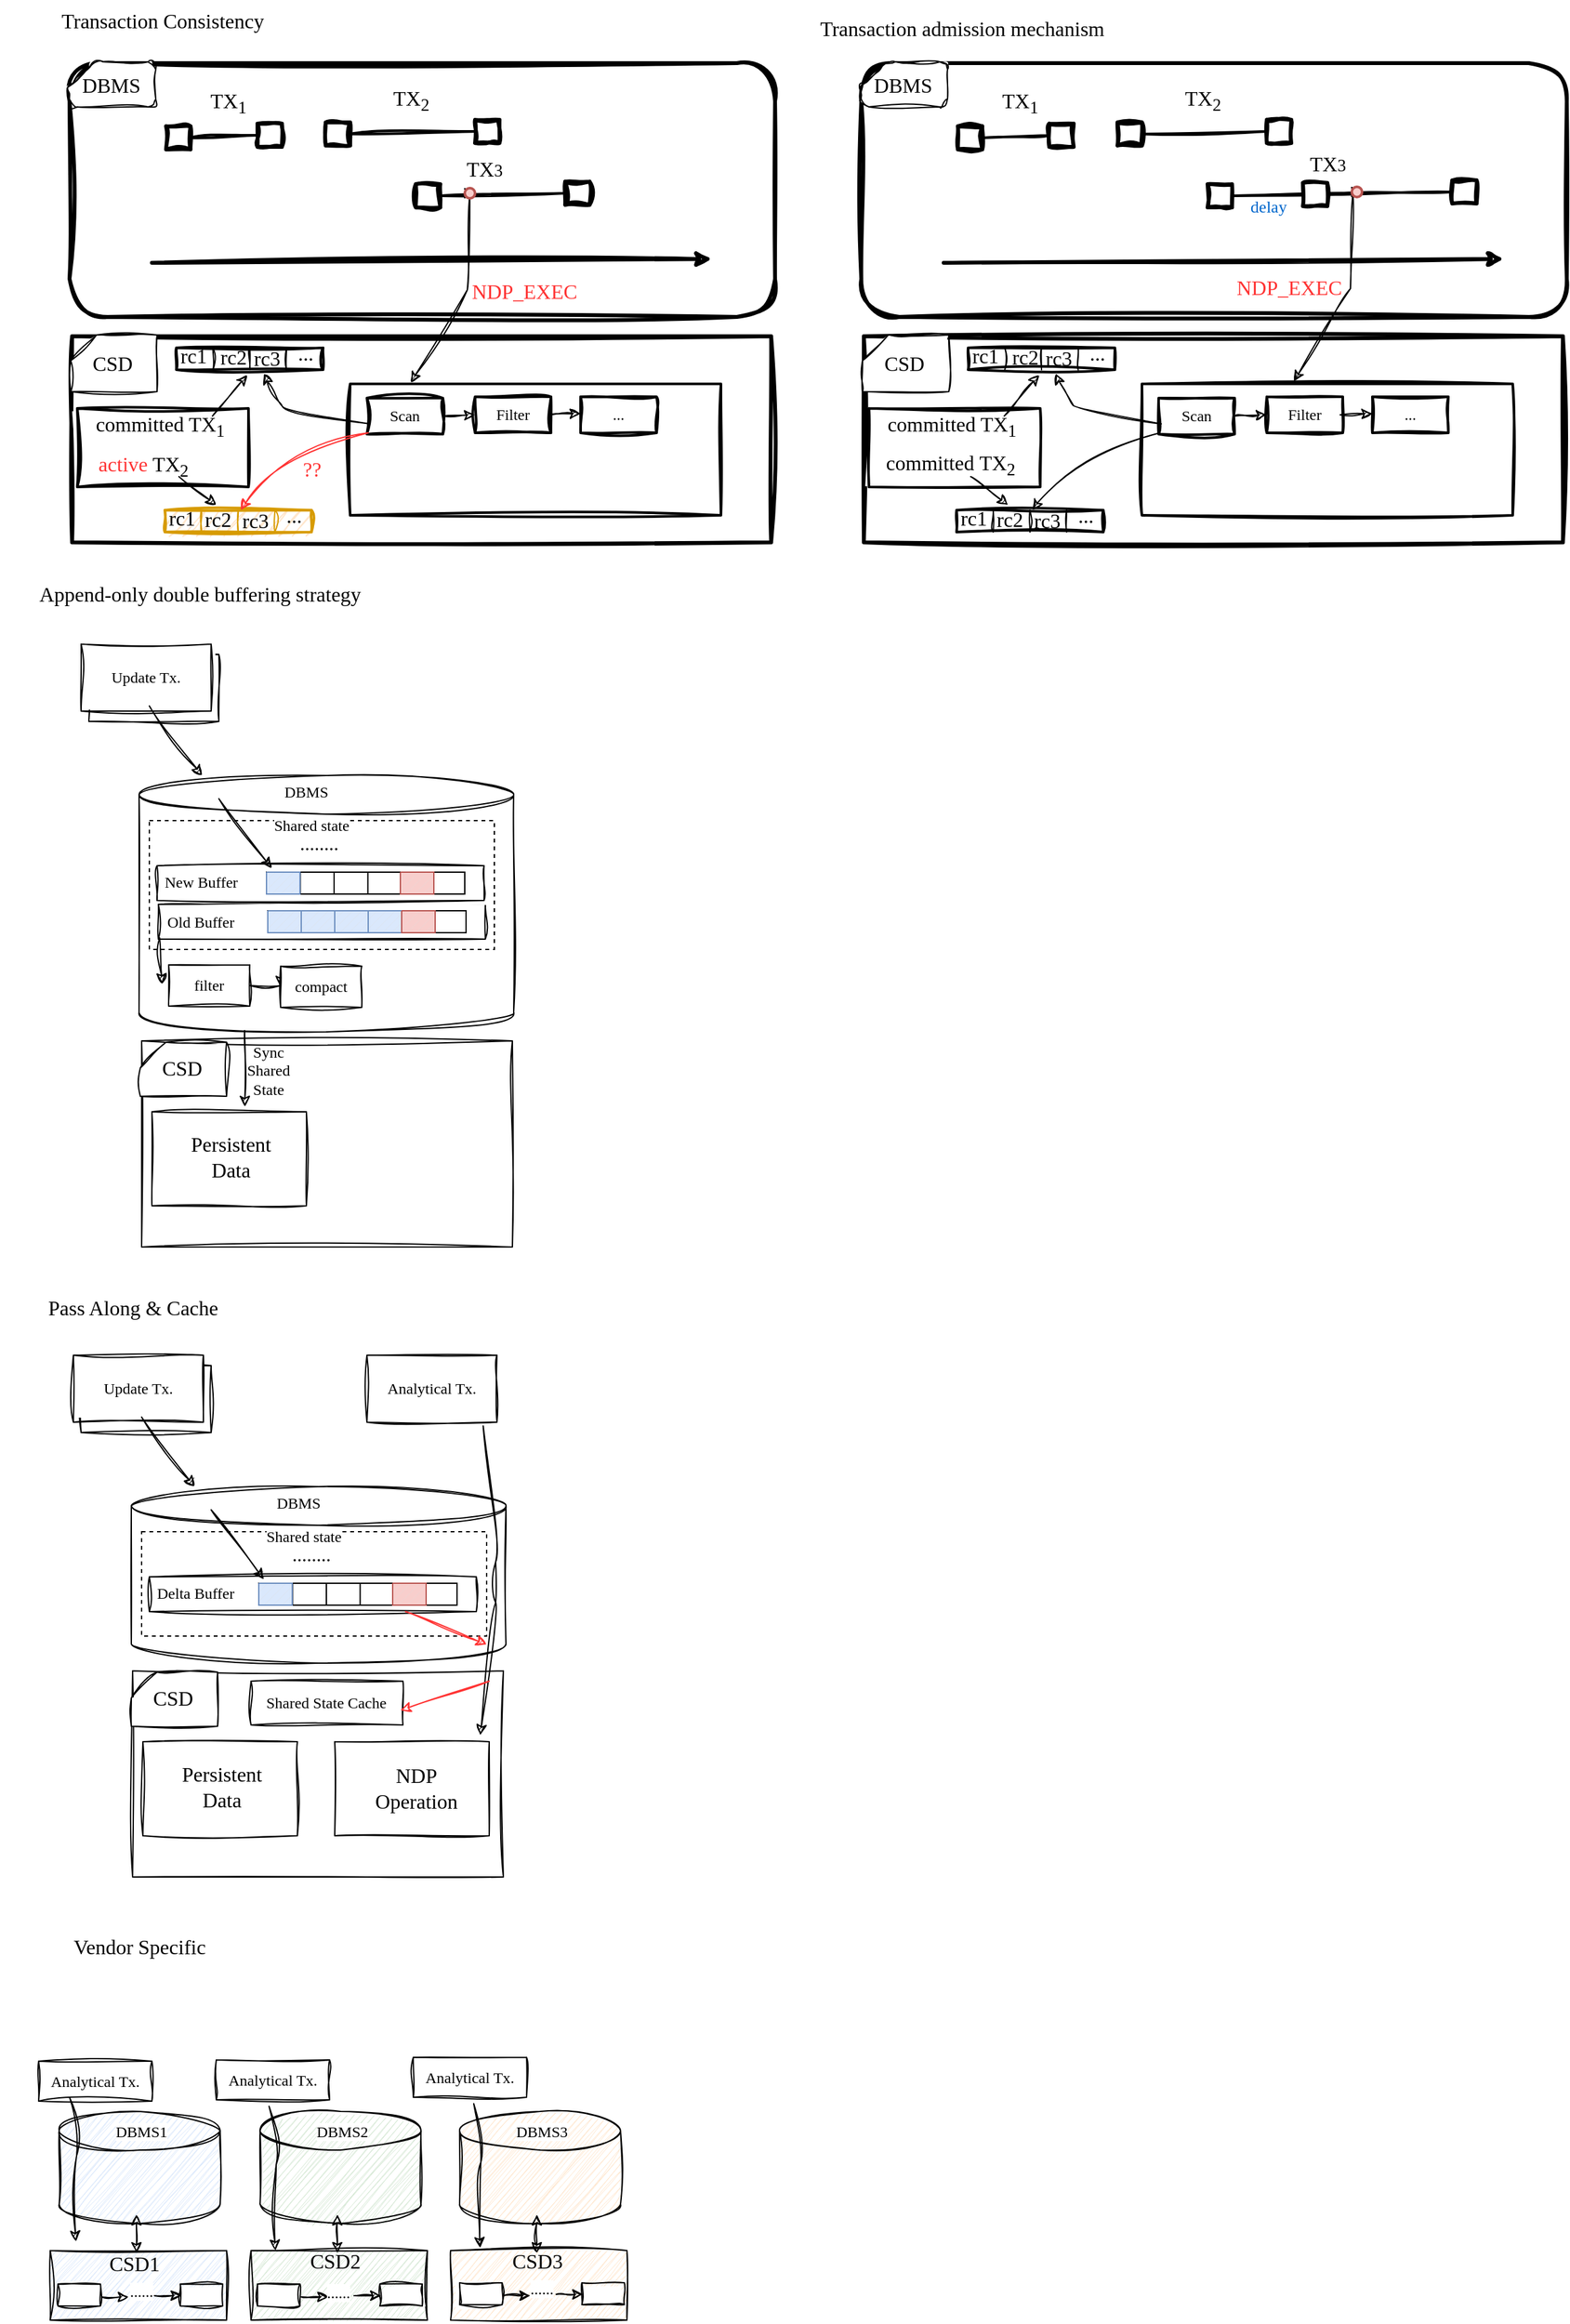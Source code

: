 <mxfile version="22.1.3" type="github">
  <diagram name="第 1 页" id="OOyVnFa1fmAQnNDQ0bq-">
    <mxGraphModel dx="1585" dy="1052" grid="0" gridSize="10" guides="0" tooltips="1" connect="1" arrows="1" fold="1" page="0" pageScale="1" pageWidth="827" pageHeight="1169" math="0" shadow="0">
      <root>
        <mxCell id="0" />
        <mxCell id="1" parent="0" />
        <mxCell id="BjHHK4SeIp0WY6JYPPyw-17" value="" style="rounded=1;whiteSpace=wrap;html=1;strokeWidth=3;sketch=1;curveFitting=1;jiggle=2;" vertex="1" parent="1">
          <mxGeometry x="-128" y="-67" width="548" height="197" as="geometry" />
        </mxCell>
        <mxCell id="BjHHK4SeIp0WY6JYPPyw-1" value="" style="rounded=0;whiteSpace=wrap;html=1;sketch=1;curveFitting=1;jiggle=2;strokeWidth=3;" vertex="1" parent="1">
          <mxGeometry x="-126" y="145" width="543" height="160" as="geometry" />
        </mxCell>
        <mxCell id="BjHHK4SeIp0WY6JYPPyw-2" value="" style="rounded=0;whiteSpace=wrap;html=1;sketch=1;curveFitting=1;jiggle=2;strokeWidth=3;" vertex="1" parent="1">
          <mxGeometry x="-53" y="-18" width="19" height="18" as="geometry" />
        </mxCell>
        <mxCell id="BjHHK4SeIp0WY6JYPPyw-5" value="" style="endArrow=classic;html=1;rounded=0;strokeWidth=3;sketch=1;curveFitting=1;jiggle=2;" edge="1" parent="1">
          <mxGeometry width="50" height="50" relative="1" as="geometry">
            <mxPoint x="-64" y="88" as="sourcePoint" />
            <mxPoint x="371" y="85" as="targetPoint" />
          </mxGeometry>
        </mxCell>
        <mxCell id="BjHHK4SeIp0WY6JYPPyw-6" value="" style="rounded=0;whiteSpace=wrap;html=1;sketch=1;curveFitting=1;jiggle=2;strokeWidth=3;" vertex="1" parent="1">
          <mxGeometry x="18" y="-20" width="19" height="18" as="geometry" />
        </mxCell>
        <mxCell id="BjHHK4SeIp0WY6JYPPyw-7" value="" style="endArrow=none;html=1;rounded=0;entryX=1;entryY=0.5;entryDx=0;entryDy=0;exitX=0;exitY=0.5;exitDx=0;exitDy=0;sketch=1;curveFitting=1;jiggle=2;strokeWidth=2;" edge="1" parent="1" source="BjHHK4SeIp0WY6JYPPyw-6" target="BjHHK4SeIp0WY6JYPPyw-2">
          <mxGeometry width="50" height="50" relative="1" as="geometry">
            <mxPoint x="-477" y="83" as="sourcePoint" />
            <mxPoint x="-427" y="33" as="targetPoint" />
          </mxGeometry>
        </mxCell>
        <mxCell id="BjHHK4SeIp0WY6JYPPyw-8" value="" style="rounded=0;whiteSpace=wrap;html=1;sketch=1;curveFitting=1;jiggle=2;strokeWidth=3;" vertex="1" parent="1">
          <mxGeometry x="71" y="-21" width="19" height="18" as="geometry" />
        </mxCell>
        <mxCell id="BjHHK4SeIp0WY6JYPPyw-9" value="" style="rounded=0;whiteSpace=wrap;html=1;sketch=1;curveFitting=1;jiggle=2;strokeWidth=3;" vertex="1" parent="1">
          <mxGeometry x="187" y="-23" width="19" height="18" as="geometry" />
        </mxCell>
        <mxCell id="BjHHK4SeIp0WY6JYPPyw-10" value="" style="endArrow=none;html=1;rounded=0;entryX=1;entryY=0.5;entryDx=0;entryDy=0;exitX=0;exitY=0.5;exitDx=0;exitDy=0;sketch=1;curveFitting=1;jiggle=2;strokeWidth=2;fontFamily=Comic Sans MS;" edge="1" parent="1" source="BjHHK4SeIp0WY6JYPPyw-9" target="BjHHK4SeIp0WY6JYPPyw-8">
          <mxGeometry width="50" height="50" relative="1" as="geometry">
            <mxPoint x="-353" y="80" as="sourcePoint" />
            <mxPoint x="-303" y="30" as="targetPoint" />
          </mxGeometry>
        </mxCell>
        <mxCell id="BjHHK4SeIp0WY6JYPPyw-11" value="" style="rounded=0;whiteSpace=wrap;html=1;sketch=1;curveFitting=1;jiggle=2;strokeWidth=3;" vertex="1" parent="1">
          <mxGeometry x="141" y="27" width="19" height="18" as="geometry" />
        </mxCell>
        <mxCell id="BjHHK4SeIp0WY6JYPPyw-12" value="" style="rounded=0;whiteSpace=wrap;html=1;sketch=1;curveFitting=1;jiggle=2;strokeWidth=3;" vertex="1" parent="1">
          <mxGeometry x="257" y="25" width="19" height="18" as="geometry" />
        </mxCell>
        <mxCell id="BjHHK4SeIp0WY6JYPPyw-13" value="" style="endArrow=none;html=1;rounded=0;entryX=1;entryY=0.5;entryDx=0;entryDy=0;exitX=0;exitY=0.5;exitDx=0;exitDy=0;sketch=1;curveFitting=1;jiggle=2;strokeWidth=2;" edge="1" parent="1" source="BjHHK4SeIp0WY6JYPPyw-12" target="BjHHK4SeIp0WY6JYPPyw-11">
          <mxGeometry width="50" height="50" relative="1" as="geometry">
            <mxPoint x="-283" y="128" as="sourcePoint" />
            <mxPoint x="-233" y="78" as="targetPoint" />
          </mxGeometry>
        </mxCell>
        <mxCell id="BjHHK4SeIp0WY6JYPPyw-14" value="&lt;font style=&quot;font-size: 16px;&quot;&gt;TX&lt;sub&gt;1&lt;/sub&gt;&lt;/font&gt;" style="text;html=1;align=center;verticalAlign=middle;resizable=0;points=[];autosize=1;strokeColor=none;fillColor=none;fontFamily=Comic Sans MS;" vertex="1" parent="1">
          <mxGeometry x="-28" y="-54" width="46" height="35" as="geometry" />
        </mxCell>
        <mxCell id="BjHHK4SeIp0WY6JYPPyw-15" value="&lt;font style=&quot;font-size: 16px;&quot;&gt;TX&lt;sub&gt;2&lt;/sub&gt;&lt;/font&gt;" style="text;html=1;align=center;verticalAlign=middle;resizable=0;points=[];autosize=1;strokeColor=none;fillColor=none;fontFamily=Comic Sans MS;" vertex="1" parent="1">
          <mxGeometry x="112" y="-56" width="49" height="35" as="geometry" />
        </mxCell>
        <mxCell id="BjHHK4SeIp0WY6JYPPyw-16" value="&lt;font style=&quot;font-size: 16px;&quot;&gt;TX&lt;/font&gt;&lt;font style=&quot;font-size: 13.333px;&quot;&gt;3&lt;/font&gt;" style="text;html=1;align=center;verticalAlign=middle;resizable=0;points=[];autosize=1;strokeColor=none;fillColor=none;fontFamily=Comic Sans MS;" vertex="1" parent="1">
          <mxGeometry x="169" y="-1" width="49" height="31" as="geometry" />
        </mxCell>
        <mxCell id="BjHHK4SeIp0WY6JYPPyw-19" value="" style="verticalLabelPosition=bottom;verticalAlign=top;html=1;shape=card;whiteSpace=wrap;size=20;arcSize=12;sketch=1;curveFitting=1;jiggle=2;rounded=1;" vertex="1" parent="1">
          <mxGeometry x="-128" y="-68" width="67" height="35" as="geometry" />
        </mxCell>
        <mxCell id="BjHHK4SeIp0WY6JYPPyw-21" value="" style="verticalLabelPosition=bottom;verticalAlign=top;html=1;shape=card;whiteSpace=wrap;size=20;arcSize=12;sketch=1;curveFitting=1;jiggle=2;" vertex="1" parent="1">
          <mxGeometry x="-127" y="144" width="67" height="44" as="geometry" />
        </mxCell>
        <mxCell id="BjHHK4SeIp0WY6JYPPyw-18" value="&lt;span style=&quot;font-size: 16px;&quot;&gt;DBMS&lt;/span&gt;" style="text;html=1;align=center;verticalAlign=middle;resizable=0;points=[];autosize=1;strokeColor=none;fillColor=none;fontFamily=Comic Sans MS;" vertex="1" parent="1">
          <mxGeometry x="-129" y="-66" width="65" height="31" as="geometry" />
        </mxCell>
        <mxCell id="BjHHK4SeIp0WY6JYPPyw-22" value="&lt;span style=&quot;font-size: 16px;&quot;&gt;CSD&lt;/span&gt;" style="text;html=1;align=center;verticalAlign=middle;resizable=0;points=[];autosize=1;strokeColor=none;fillColor=none;fontFamily=Comic Sans MS;" vertex="1" parent="1">
          <mxGeometry x="-120" y="150" width="50" height="31" as="geometry" />
        </mxCell>
        <mxCell id="BjHHK4SeIp0WY6JYPPyw-23" value="" style="endArrow=classic;html=1;rounded=0;sketch=1;curveFitting=1;jiggle=2;" edge="1" parent="1">
          <mxGeometry width="50" height="50" relative="1" as="geometry">
            <mxPoint x="182.897" y="34.999" as="sourcePoint" />
            <mxPoint x="137" y="181" as="targetPoint" />
            <Array as="points">
              <mxPoint x="181" y="109" />
            </Array>
          </mxGeometry>
        </mxCell>
        <mxCell id="BjHHK4SeIp0WY6JYPPyw-24" value="&lt;span style=&quot;font-size: 16px;&quot;&gt;NDP_EXEC&lt;br&gt;&lt;/span&gt;" style="text;html=1;align=center;verticalAlign=middle;resizable=0;points=[];autosize=1;strokeColor=none;fillColor=none;fontFamily=Comic Sans MS;fontColor=#FF3333;" vertex="1" parent="1">
          <mxGeometry x="174" y="94" width="102" height="31" as="geometry" />
        </mxCell>
        <mxCell id="BjHHK4SeIp0WY6JYPPyw-26" value="" style="endArrow=classic;html=1;rounded=0;sketch=1;curveFitting=1;jiggle=2;" edge="1" parent="1" target="BjHHK4SeIp0WY6JYPPyw-25">
          <mxGeometry width="50" height="50" relative="1" as="geometry">
            <mxPoint x="184.97" y="34" as="sourcePoint" />
            <mxPoint x="105" y="218" as="targetPoint" />
            <Array as="points" />
          </mxGeometry>
        </mxCell>
        <mxCell id="BjHHK4SeIp0WY6JYPPyw-25" value="" style="ellipse;whiteSpace=wrap;html=1;aspect=fixed;fillColor=#f8cecc;strokeColor=#b85450;strokeWidth=2;" vertex="1" parent="1">
          <mxGeometry x="179" y="30" width="8" height="8" as="geometry" />
        </mxCell>
        <mxCell id="BjHHK4SeIp0WY6JYPPyw-29" value="" style="rounded=0;whiteSpace=wrap;html=1;sketch=1;curveFitting=1;jiggle=2;strokeWidth=2;" vertex="1" parent="1">
          <mxGeometry x="-122" y="201" width="133" height="61" as="geometry" />
        </mxCell>
        <mxCell id="BjHHK4SeIp0WY6JYPPyw-27" value="&lt;font style=&quot;font-size: 16px;&quot;&gt;committed TX&lt;sub&gt;1&lt;/sub&gt;&lt;/font&gt;" style="text;html=1;align=center;verticalAlign=middle;resizable=0;points=[];autosize=1;strokeColor=none;fillColor=none;fontFamily=Comic Sans MS;" vertex="1" parent="1">
          <mxGeometry x="-123" y="197" width="130" height="35" as="geometry" />
        </mxCell>
        <mxCell id="BjHHK4SeIp0WY6JYPPyw-28" value="&lt;font style=&quot;font-size: 16px;&quot;&gt;&lt;font color=&quot;#ff3333&quot;&gt;active&lt;/font&gt; TX&lt;sub&gt;2&lt;/sub&gt;&lt;/font&gt;" style="text;html=1;align=center;verticalAlign=middle;resizable=0;points=[];autosize=1;strokeColor=none;fillColor=none;fontFamily=Comic Sans MS;" vertex="1" parent="1">
          <mxGeometry x="-120" y="228" width="98" height="35" as="geometry" />
        </mxCell>
        <mxCell id="BjHHK4SeIp0WY6JYPPyw-31" value="" style="endArrow=classic;html=1;rounded=0;sketch=1;curveFitting=1;jiggle=2;" edge="1" parent="1">
          <mxGeometry width="50" height="50" relative="1" as="geometry">
            <mxPoint x="-17" y="207" as="sourcePoint" />
            <mxPoint x="10" y="175" as="targetPoint" />
          </mxGeometry>
        </mxCell>
        <mxCell id="BjHHK4SeIp0WY6JYPPyw-32" value="" style="endArrow=classic;html=1;rounded=0;sketch=1;curveFitting=1;jiggle=2;" edge="1" parent="1">
          <mxGeometry width="50" height="50" relative="1" as="geometry">
            <mxPoint x="-43" y="254" as="sourcePoint" />
            <mxPoint x="-14" y="276" as="targetPoint" />
          </mxGeometry>
        </mxCell>
        <mxCell id="BjHHK4SeIp0WY6JYPPyw-34" value="" style="rounded=0;whiteSpace=wrap;html=1;sketch=1;curveFitting=1;jiggle=2;strokeWidth=2;fillColor=#ffe6cc;strokeColor=#d79b00;" vertex="1" parent="1">
          <mxGeometry x="-54" y="280" width="114" height="17" as="geometry" />
        </mxCell>
        <mxCell id="BjHHK4SeIp0WY6JYPPyw-36" value="" style="endArrow=none;html=1;rounded=0;entryX=0.25;entryY=0;entryDx=0;entryDy=0;exitX=0.25;exitY=1;exitDx=0;exitDy=0;sketch=1;curveFitting=1;jiggle=2;fillColor=#ffe6cc;strokeColor=#d79b00;" edge="1" parent="1" source="BjHHK4SeIp0WY6JYPPyw-34" target="BjHHK4SeIp0WY6JYPPyw-34">
          <mxGeometry width="50" height="50" relative="1" as="geometry">
            <mxPoint x="-223" y="303" as="sourcePoint" />
            <mxPoint x="-173" y="253" as="targetPoint" />
          </mxGeometry>
        </mxCell>
        <mxCell id="BjHHK4SeIp0WY6JYPPyw-37" value="" style="endArrow=none;html=1;rounded=0;entryX=0.5;entryY=0;entryDx=0;entryDy=0;exitX=0.5;exitY=1;exitDx=0;exitDy=0;sketch=1;curveFitting=1;jiggle=2;fillColor=#ffe6cc;strokeColor=#d79b00;" edge="1" parent="1" source="BjHHK4SeIp0WY6JYPPyw-34" target="BjHHK4SeIp0WY6JYPPyw-34">
          <mxGeometry width="50" height="50" relative="1" as="geometry">
            <mxPoint x="-15" y="307" as="sourcePoint" />
            <mxPoint x="-15" y="290" as="targetPoint" />
          </mxGeometry>
        </mxCell>
        <mxCell id="BjHHK4SeIp0WY6JYPPyw-38" value="" style="endArrow=none;html=1;rounded=0;entryX=0.75;entryY=0;entryDx=0;entryDy=0;exitX=0.75;exitY=1;exitDx=0;exitDy=0;sketch=1;curveFitting=1;jiggle=2;shadow=0;fillColor=#ffe6cc;strokeColor=#d79b00;" edge="1" parent="1" source="BjHHK4SeIp0WY6JYPPyw-34" target="BjHHK4SeIp0WY6JYPPyw-34">
          <mxGeometry width="50" height="50" relative="1" as="geometry">
            <mxPoint x="13" y="307" as="sourcePoint" />
            <mxPoint x="13" y="290" as="targetPoint" />
          </mxGeometry>
        </mxCell>
        <mxCell id="BjHHK4SeIp0WY6JYPPyw-39" value="&lt;span style=&quot;font-size: 16px;&quot;&gt;rc1&lt;/span&gt;" style="text;html=1;align=center;verticalAlign=middle;resizable=0;points=[];autosize=1;strokeColor=none;fillColor=none;fontFamily=Comic Sans MS;" vertex="1" parent="1">
          <mxGeometry x="-62" y="270" width="41" height="31" as="geometry" />
        </mxCell>
        <mxCell id="BjHHK4SeIp0WY6JYPPyw-40" value="&lt;span style=&quot;font-size: 16px;&quot;&gt;rc2&lt;/span&gt;" style="text;html=1;align=center;verticalAlign=middle;resizable=0;points=[];autosize=1;strokeColor=none;fillColor=none;fontFamily=Comic Sans MS;" vertex="1" parent="1">
          <mxGeometry x="-35" y="271" width="44" height="31" as="geometry" />
        </mxCell>
        <mxCell id="BjHHK4SeIp0WY6JYPPyw-41" value="&lt;span style=&quot;font-size: 16px;&quot;&gt;rc3&lt;/span&gt;" style="text;html=1;align=center;verticalAlign=middle;resizable=0;points=[];autosize=1;strokeColor=none;fillColor=none;fontFamily=Comic Sans MS;" vertex="1" parent="1">
          <mxGeometry x="-6" y="272" width="44" height="31" as="geometry" />
        </mxCell>
        <mxCell id="BjHHK4SeIp0WY6JYPPyw-43" value="&lt;span style=&quot;font-size: 16px;&quot;&gt;...&lt;/span&gt;" style="text;html=1;align=center;verticalAlign=middle;resizable=0;points=[];autosize=1;strokeColor=none;fillColor=none;fontFamily=Comic Sans MS;" vertex="1" parent="1">
          <mxGeometry x="31" y="268" width="30" height="31" as="geometry" />
        </mxCell>
        <mxCell id="BjHHK4SeIp0WY6JYPPyw-44" value="" style="rounded=0;whiteSpace=wrap;html=1;sketch=1;curveFitting=1;jiggle=2;strokeWidth=2;" vertex="1" parent="1">
          <mxGeometry x="-45" y="154" width="114" height="17" as="geometry" />
        </mxCell>
        <mxCell id="BjHHK4SeIp0WY6JYPPyw-45" value="" style="endArrow=none;html=1;rounded=0;entryX=0.25;entryY=0;entryDx=0;entryDy=0;exitX=0.25;exitY=1;exitDx=0;exitDy=0;sketch=1;curveFitting=1;jiggle=2;" edge="1" parent="1" source="BjHHK4SeIp0WY6JYPPyw-44" target="BjHHK4SeIp0WY6JYPPyw-44">
          <mxGeometry width="50" height="50" relative="1" as="geometry">
            <mxPoint x="-214" y="177" as="sourcePoint" />
            <mxPoint x="-164" y="127" as="targetPoint" />
          </mxGeometry>
        </mxCell>
        <mxCell id="BjHHK4SeIp0WY6JYPPyw-46" value="" style="endArrow=none;html=1;rounded=0;entryX=0.5;entryY=0;entryDx=0;entryDy=0;exitX=0.5;exitY=1;exitDx=0;exitDy=0;sketch=1;curveFitting=1;jiggle=2;" edge="1" parent="1" source="BjHHK4SeIp0WY6JYPPyw-44" target="BjHHK4SeIp0WY6JYPPyw-44">
          <mxGeometry width="50" height="50" relative="1" as="geometry">
            <mxPoint x="-6" y="181" as="sourcePoint" />
            <mxPoint x="-6" y="164" as="targetPoint" />
          </mxGeometry>
        </mxCell>
        <mxCell id="BjHHK4SeIp0WY6JYPPyw-47" value="" style="endArrow=none;html=1;rounded=0;entryX=0.75;entryY=0;entryDx=0;entryDy=0;exitX=0.75;exitY=1;exitDx=0;exitDy=0;sketch=1;curveFitting=1;jiggle=2;shadow=0;" edge="1" parent="1" source="BjHHK4SeIp0WY6JYPPyw-44" target="BjHHK4SeIp0WY6JYPPyw-44">
          <mxGeometry width="50" height="50" relative="1" as="geometry">
            <mxPoint x="22" y="181" as="sourcePoint" />
            <mxPoint x="22" y="164" as="targetPoint" />
          </mxGeometry>
        </mxCell>
        <mxCell id="BjHHK4SeIp0WY6JYPPyw-48" value="&lt;span style=&quot;font-size: 16px;&quot;&gt;rc1&lt;/span&gt;" style="text;html=1;align=center;verticalAlign=middle;resizable=0;points=[];autosize=1;strokeColor=none;fillColor=none;fontFamily=Comic Sans MS;" vertex="1" parent="1">
          <mxGeometry x="-53" y="144" width="41" height="31" as="geometry" />
        </mxCell>
        <mxCell id="BjHHK4SeIp0WY6JYPPyw-49" value="&lt;span style=&quot;font-size: 16px;&quot;&gt;rc2&lt;/span&gt;" style="text;html=1;align=center;verticalAlign=middle;resizable=0;points=[];autosize=1;strokeColor=none;fillColor=none;fontFamily=Comic Sans MS;" vertex="1" parent="1">
          <mxGeometry x="-23" y="145" width="44" height="31" as="geometry" />
        </mxCell>
        <mxCell id="BjHHK4SeIp0WY6JYPPyw-50" value="&lt;span style=&quot;font-size: 16px;&quot;&gt;rc3&lt;/span&gt;" style="text;html=1;align=center;verticalAlign=middle;resizable=0;points=[];autosize=1;strokeColor=none;fillColor=none;fontFamily=Comic Sans MS;" vertex="1" parent="1">
          <mxGeometry x="3" y="146" width="44" height="31" as="geometry" />
        </mxCell>
        <mxCell id="BjHHK4SeIp0WY6JYPPyw-51" value="&lt;span style=&quot;font-size: 16px;&quot;&gt;...&lt;/span&gt;" style="text;html=1;align=center;verticalAlign=middle;resizable=0;points=[];autosize=1;strokeColor=none;fillColor=none;fontFamily=Comic Sans MS;" vertex="1" parent="1">
          <mxGeometry x="40" y="142" width="30" height="31" as="geometry" />
        </mxCell>
        <mxCell id="BjHHK4SeIp0WY6JYPPyw-54" value="" style="rounded=0;whiteSpace=wrap;html=1;sketch=1;curveFitting=1;jiggle=2;strokeWidth=2;" vertex="1" parent="1">
          <mxGeometry x="90" y="182" width="288" height="102" as="geometry" />
        </mxCell>
        <mxCell id="BjHHK4SeIp0WY6JYPPyw-55" value="&lt;font face=&quot;Comic Sans MS&quot;&gt;Scan&lt;/font&gt;" style="rounded=0;whiteSpace=wrap;html=1;sketch=1;curveFitting=1;jiggle=2;strokeWidth=2;" vertex="1" parent="1">
          <mxGeometry x="103" y="193" width="59" height="28" as="geometry" />
        </mxCell>
        <mxCell id="BjHHK4SeIp0WY6JYPPyw-59" value="" style="curved=1;endArrow=classic;html=1;rounded=0;sketch=1;curveFitting=1;jiggle=2;" edge="1" parent="1">
          <mxGeometry width="50" height="50" relative="1" as="geometry">
            <mxPoint x="105" y="213" as="sourcePoint" />
            <mxPoint x="23" y="174" as="targetPoint" />
            <Array as="points">
              <mxPoint x="42" y="203" />
              <mxPoint x="32" y="195" />
            </Array>
          </mxGeometry>
        </mxCell>
        <mxCell id="BjHHK4SeIp0WY6JYPPyw-61" value="" style="curved=1;endArrow=classic;html=1;rounded=0;sketch=1;curveFitting=1;jiggle=2;strokeColor=#FF3333;" edge="1" parent="1">
          <mxGeometry width="50" height="50" relative="1" as="geometry">
            <mxPoint x="104" y="220" as="sourcePoint" />
            <mxPoint x="5" y="280" as="targetPoint" />
            <Array as="points">
              <mxPoint x="36" y="234" />
            </Array>
          </mxGeometry>
        </mxCell>
        <mxCell id="BjHHK4SeIp0WY6JYPPyw-62" value="&lt;span style=&quot;font-size: 16px;&quot;&gt;??&lt;br&gt;&lt;/span&gt;" style="text;html=1;align=center;verticalAlign=middle;resizable=0;points=[];autosize=1;strokeColor=none;fillColor=none;fontFamily=Comic Sans MS;fontColor=#FF3333;" vertex="1" parent="1">
          <mxGeometry x="42" y="232" width="35" height="31" as="geometry" />
        </mxCell>
        <mxCell id="BjHHK4SeIp0WY6JYPPyw-63" value="&lt;font face=&quot;Comic Sans MS&quot;&gt;Filter&lt;/font&gt;" style="rounded=0;whiteSpace=wrap;html=1;sketch=1;curveFitting=1;jiggle=2;strokeWidth=2;" vertex="1" parent="1">
          <mxGeometry x="187" y="192" width="59" height="28" as="geometry" />
        </mxCell>
        <mxCell id="BjHHK4SeIp0WY6JYPPyw-66" value="" style="endArrow=classic;html=1;rounded=0;sketch=1;curveFitting=1;jiggle=2;exitX=1;exitY=0.5;exitDx=0;exitDy=0;entryX=0;entryY=0.5;entryDx=0;entryDy=0;" edge="1" parent="1" source="BjHHK4SeIp0WY6JYPPyw-55" target="BjHHK4SeIp0WY6JYPPyw-63">
          <mxGeometry width="50" height="50" relative="1" as="geometry">
            <mxPoint x="-7" y="217" as="sourcePoint" />
            <mxPoint x="20" y="185" as="targetPoint" />
          </mxGeometry>
        </mxCell>
        <mxCell id="BjHHK4SeIp0WY6JYPPyw-67" value="" style="endArrow=classic;html=1;rounded=0;sketch=1;curveFitting=1;jiggle=2;exitX=1;exitY=0.5;exitDx=0;exitDy=0;entryX=0;entryY=0.5;entryDx=0;entryDy=0;" edge="1" parent="1">
          <mxGeometry width="50" height="50" relative="1" as="geometry">
            <mxPoint x="244" y="206" as="sourcePoint" />
            <mxPoint x="269" y="205" as="targetPoint" />
          </mxGeometry>
        </mxCell>
        <mxCell id="BjHHK4SeIp0WY6JYPPyw-68" value="&lt;font face=&quot;Comic Sans MS&quot;&gt;...&lt;/font&gt;" style="rounded=0;whiteSpace=wrap;html=1;sketch=1;curveFitting=1;jiggle=2;strokeWidth=2;" vertex="1" parent="1">
          <mxGeometry x="269" y="192" width="59" height="28" as="geometry" />
        </mxCell>
        <mxCell id="BjHHK4SeIp0WY6JYPPyw-69" value="&lt;span style=&quot;font-size: 16px;&quot;&gt;&lt;font color=&quot;#000000&quot;&gt;Transaction Consistency&lt;/font&gt;&lt;br&gt;&lt;/span&gt;" style="text;html=1;align=center;verticalAlign=middle;resizable=0;points=[];autosize=1;strokeColor=none;fillColor=none;fontFamily=Comic Sans MS;fontColor=#FF3333;" vertex="1" parent="1">
          <mxGeometry x="-156" y="-116" width="199" height="31" as="geometry" />
        </mxCell>
        <mxCell id="BjHHK4SeIp0WY6JYPPyw-71" value="&lt;div style=&quot;&quot;&gt;&lt;font style=&quot;font-size: 16px;&quot; color=&quot;#000000&quot;&gt;Append-only double buffering strategy&lt;/font&gt;&lt;/div&gt;" style="text;html=1;align=center;verticalAlign=middle;resizable=0;points=[];autosize=1;strokeColor=none;fillColor=none;fontFamily=Comic Sans MS;fontColor=#FF3333;" vertex="1" parent="1">
          <mxGeometry x="-182" y="329" width="309" height="31" as="geometry" />
        </mxCell>
        <mxCell id="BjHHK4SeIp0WY6JYPPyw-74" value="" style="rounded=0;whiteSpace=wrap;html=1;sketch=1;curveFitting=1;jiggle=2;" vertex="1" parent="1">
          <mxGeometry x="-119" y="944" width="101" height="52" as="geometry" />
        </mxCell>
        <mxCell id="BjHHK4SeIp0WY6JYPPyw-75" value="&lt;font face=&quot;Comic Sans MS&quot;&gt;Update Tx.&lt;/font&gt;" style="rounded=0;whiteSpace=wrap;html=1;sketch=1;curveFitting=1;jiggle=2;" vertex="1" parent="1">
          <mxGeometry x="-125" y="936" width="101" height="52" as="geometry" />
        </mxCell>
        <mxCell id="BjHHK4SeIp0WY6JYPPyw-76" value="" style="endArrow=classic;html=1;rounded=0;sketch=1;curveFitting=1;jiggle=2;" edge="1" parent="1">
          <mxGeometry width="50" height="50" relative="1" as="geometry">
            <mxPoint x="-72" y="984" as="sourcePoint" />
            <mxPoint x="-31" y="1038" as="targetPoint" />
          </mxGeometry>
        </mxCell>
        <mxCell id="BjHHK4SeIp0WY6JYPPyw-77" value="" style="shape=cylinder3;whiteSpace=wrap;html=1;boundedLbl=1;backgroundOutline=1;size=15;sketch=1;curveFitting=1;jiggle=2;strokeWidth=1;" vertex="1" parent="1">
          <mxGeometry x="-80" y="1038" width="291" height="137" as="geometry" />
        </mxCell>
        <mxCell id="BjHHK4SeIp0WY6JYPPyw-78" value="&lt;span style=&quot;color: rgb(0, 0, 0); font-family: &amp;quot;Comic Sans MS&amp;quot;; font-size: 12px; font-style: normal; font-variant-ligatures: normal; font-variant-caps: normal; font-weight: 400; letter-spacing: normal; orphans: 2; text-align: center; text-indent: 0px; text-transform: none; widows: 2; word-spacing: 0px; -webkit-text-stroke-width: 0px; background-color: rgb(255, 255, 255); text-decoration-thickness: initial; text-decoration-style: initial; text-decoration-color: initial; float: none; display: inline !important;&quot;&gt;DBMS&lt;/span&gt;" style="text;whiteSpace=wrap;html=1;strokeWidth=1;" vertex="1" parent="1">
          <mxGeometry x="31" y="1037" width="41" height="37" as="geometry" />
        </mxCell>
        <mxCell id="BjHHK4SeIp0WY6JYPPyw-81" value="" style="rounded=0;whiteSpace=wrap;html=1;dashed=1;strokeWidth=1;" vertex="1" parent="1">
          <mxGeometry x="-72" y="1073" width="268" height="81" as="geometry" />
        </mxCell>
        <mxCell id="BjHHK4SeIp0WY6JYPPyw-83" value="&lt;span style=&quot;color: rgb(0, 0, 0); font-family: &amp;quot;Comic Sans MS&amp;quot;; font-size: 12px; font-style: normal; font-variant-ligatures: normal; font-variant-caps: normal; font-weight: 400; letter-spacing: normal; orphans: 2; text-align: center; text-indent: 0px; text-transform: none; widows: 2; word-spacing: 0px; -webkit-text-stroke-width: 0px; background-color: rgb(255, 255, 255); text-decoration-thickness: initial; text-decoration-style: initial; text-decoration-color: initial; float: none; display: inline !important;&quot;&gt;Shared state&lt;/span&gt;" style="text;whiteSpace=wrap;html=1;strokeWidth=1;" vertex="1" parent="1">
          <mxGeometry x="23" y="1063" width="80" height="13" as="geometry" />
        </mxCell>
        <mxCell id="BjHHK4SeIp0WY6JYPPyw-84" value="&lt;span style=&quot;color: rgb(0, 0, 0); font-family: &amp;quot;Comic Sans MS&amp;quot;; font-style: normal; font-variant-ligatures: normal; font-variant-caps: normal; font-weight: 400; letter-spacing: normal; orphans: 2; text-align: center; text-indent: 0px; text-transform: none; widows: 2; word-spacing: 0px; -webkit-text-stroke-width: 0px; background-color: rgb(255, 255, 255); text-decoration-thickness: initial; text-decoration-style: initial; text-decoration-color: initial; float: none; display: inline !important;&quot;&gt;&lt;font style=&quot;font-size: 15px;&quot;&gt;........&lt;/font&gt;&lt;/span&gt;" style="text;whiteSpace=wrap;html=1;strokeWidth=1;" vertex="1" parent="1">
          <mxGeometry x="43" y="1075" width="30" height="29" as="geometry" />
        </mxCell>
        <mxCell id="BjHHK4SeIp0WY6JYPPyw-85" value="" style="rounded=0;whiteSpace=wrap;html=1;sketch=1;curveFitting=1;jiggle=2;strokeWidth=1;" vertex="1" parent="1">
          <mxGeometry x="-66" y="1108" width="254" height="27" as="geometry" />
        </mxCell>
        <mxCell id="BjHHK4SeIp0WY6JYPPyw-121" value="&lt;span style=&quot;color: rgb(0, 0, 0); font-family: &amp;quot;Comic Sans MS&amp;quot;; font-size: 12px; font-style: normal; font-variant-ligatures: normal; font-variant-caps: normal; font-weight: 400; letter-spacing: normal; orphans: 2; text-align: center; text-indent: 0px; text-transform: none; widows: 2; word-spacing: 0px; -webkit-text-stroke-width: 0px; background-color: rgb(255, 255, 255); text-decoration-thickness: initial; text-decoration-style: initial; text-decoration-color: initial; float: none; display: inline !important;&quot;&gt;Delta Buffer&lt;/span&gt;" style="text;whiteSpace=wrap;html=1;strokeWidth=1;" vertex="1" parent="1">
          <mxGeometry x="-62" y="1107" width="79" height="25" as="geometry" />
        </mxCell>
        <mxCell id="BjHHK4SeIp0WY6JYPPyw-125" value="" style="rounded=0;whiteSpace=wrap;html=1;strokeWidth=1;" vertex="1" parent="1">
          <mxGeometry x="19" y="1113" width="105" height="17" as="geometry" />
        </mxCell>
        <mxCell id="BjHHK4SeIp0WY6JYPPyw-126" value="" style="endArrow=none;html=1;rounded=0;entryX=0.25;entryY=0;entryDx=0;entryDy=0;exitX=0.25;exitY=1;exitDx=0;exitDy=0;" edge="1" parent="1" source="BjHHK4SeIp0WY6JYPPyw-125" target="BjHHK4SeIp0WY6JYPPyw-125">
          <mxGeometry width="50" height="50" relative="1" as="geometry">
            <mxPoint x="-130" y="1208" as="sourcePoint" />
            <mxPoint x="-6" y="1166" as="targetPoint" />
          </mxGeometry>
        </mxCell>
        <mxCell id="BjHHK4SeIp0WY6JYPPyw-127" value="" style="endArrow=none;html=1;rounded=0;entryX=0.5;entryY=0;entryDx=0;entryDy=0;exitX=0.5;exitY=1;exitDx=0;exitDy=0;" edge="1" parent="1" source="BjHHK4SeIp0WY6JYPPyw-125" target="BjHHK4SeIp0WY6JYPPyw-125">
          <mxGeometry width="50" height="50" relative="1" as="geometry">
            <mxPoint x="26" y="1140" as="sourcePoint" />
            <mxPoint x="26" y="1123" as="targetPoint" />
          </mxGeometry>
        </mxCell>
        <mxCell id="BjHHK4SeIp0WY6JYPPyw-128" value="" style="endArrow=none;html=1;rounded=0;entryX=0.75;entryY=0;entryDx=0;entryDy=0;exitX=0.75;exitY=1;exitDx=0;exitDy=0;" edge="1" parent="1" source="BjHHK4SeIp0WY6JYPPyw-125" target="BjHHK4SeIp0WY6JYPPyw-125">
          <mxGeometry width="50" height="50" relative="1" as="geometry">
            <mxPoint x="62" y="1140" as="sourcePoint" />
            <mxPoint x="62" y="1123" as="targetPoint" />
          </mxGeometry>
        </mxCell>
        <mxCell id="BjHHK4SeIp0WY6JYPPyw-129" value="" style="rounded=0;whiteSpace=wrap;html=1;strokeWidth=1;" vertex="1" parent="1">
          <mxGeometry x="124" y="1113" width="49" height="17" as="geometry" />
        </mxCell>
        <mxCell id="BjHHK4SeIp0WY6JYPPyw-130" value="" style="endArrow=none;html=1;rounded=0;entryX=0.5;entryY=0;entryDx=0;entryDy=0;exitX=0.5;exitY=1;exitDx=0;exitDy=0;" edge="1" parent="1" source="BjHHK4SeIp0WY6JYPPyw-129" target="BjHHK4SeIp0WY6JYPPyw-129">
          <mxGeometry width="50" height="50" relative="1" as="geometry">
            <mxPoint x="75" y="1140" as="sourcePoint" />
            <mxPoint x="75" y="1123" as="targetPoint" />
          </mxGeometry>
        </mxCell>
        <mxCell id="BjHHK4SeIp0WY6JYPPyw-131" value="" style="verticalLabelPosition=bottom;verticalAlign=top;html=1;shape=mxgraph.basic.patternFillRect;fillStyle=diag;step=5;fillStrokeWidth=0.2;fillStrokeColor=#dddddd;fillColor=#dae8fc;strokeColor=#6c8ebf;" vertex="1" parent="1">
          <mxGeometry x="19" y="1113" width="26" height="17" as="geometry" />
        </mxCell>
        <mxCell id="BjHHK4SeIp0WY6JYPPyw-136" value="" style="verticalLabelPosition=bottom;verticalAlign=top;html=1;shape=mxgraph.basic.patternFillRect;fillStyle=diag;step=5;fillStrokeWidth=0.2;fillStrokeColor=#dddddd;fillColor=#f8cecc;strokeColor=#b85450;" vertex="1" parent="1">
          <mxGeometry x="123" y="1113" width="26" height="17" as="geometry" />
        </mxCell>
        <mxCell id="BjHHK4SeIp0WY6JYPPyw-137" value="" style="endArrow=classic;html=1;rounded=0;sketch=1;curveFitting=1;jiggle=2;" edge="1" parent="1">
          <mxGeometry width="50" height="50" relative="1" as="geometry">
            <mxPoint x="-18" y="1056" as="sourcePoint" />
            <mxPoint x="23" y="1110" as="targetPoint" />
          </mxGeometry>
        </mxCell>
        <mxCell id="BjHHK4SeIp0WY6JYPPyw-139" value="" style="rounded=0;whiteSpace=wrap;html=1;sketch=1;curveFitting=1;jiggle=2;strokeWidth=1;" vertex="1" parent="1">
          <mxGeometry x="-79" y="1181" width="288" height="160" as="geometry" />
        </mxCell>
        <mxCell id="BjHHK4SeIp0WY6JYPPyw-140" value="" style="verticalLabelPosition=bottom;verticalAlign=top;html=1;shape=card;whiteSpace=wrap;size=20;arcSize=12;sketch=1;curveFitting=1;jiggle=2;strokeWidth=1;" vertex="1" parent="1">
          <mxGeometry x="-80" y="1182" width="67" height="42" as="geometry" />
        </mxCell>
        <mxCell id="BjHHK4SeIp0WY6JYPPyw-141" value="&lt;span style=&quot;font-size: 16px;&quot;&gt;CSD&lt;/span&gt;" style="text;html=1;align=center;verticalAlign=middle;resizable=0;points=[];autosize=1;strokeColor=none;fillColor=none;fontFamily=Comic Sans MS;strokeWidth=1;" vertex="1" parent="1">
          <mxGeometry x="-73" y="1186" width="50" height="31" as="geometry" />
        </mxCell>
        <mxCell id="BjHHK4SeIp0WY6JYPPyw-142" value="" style="rounded=0;whiteSpace=wrap;html=1;sketch=1;curveFitting=1;jiggle=2;strokeWidth=1;" vertex="1" parent="1">
          <mxGeometry x="-71" y="1236" width="120" height="73" as="geometry" />
        </mxCell>
        <mxCell id="BjHHK4SeIp0WY6JYPPyw-143" value="&lt;span style=&quot;font-size: 16px;&quot;&gt;Persistent&lt;br&gt;Data&lt;br&gt;&lt;/span&gt;" style="text;html=1;align=center;verticalAlign=middle;resizable=0;points=[];autosize=1;strokeColor=none;fillColor=none;fontFamily=Comic Sans MS;strokeWidth=1;" vertex="1" parent="1">
          <mxGeometry x="-58" y="1246" width="95" height="50" as="geometry" />
        </mxCell>
        <mxCell id="BjHHK4SeIp0WY6JYPPyw-192" value="&lt;div style=&quot;&quot;&gt;&lt;font style=&quot;font-size: 16px;&quot; color=&quot;#000000&quot;&gt;Pass Along &amp;amp; Cache&lt;/font&gt;&lt;br&gt;&lt;/div&gt;" style="text;html=1;align=center;verticalAlign=middle;resizable=0;points=[];autosize=1;strokeColor=none;fillColor=none;fontFamily=Comic Sans MS;fontColor=#FF3333;" vertex="1" parent="1">
          <mxGeometry x="-159" y="883" width="160" height="31" as="geometry" />
        </mxCell>
        <mxCell id="BjHHK4SeIp0WY6JYPPyw-236" value="&lt;font face=&quot;Comic Sans MS&quot;&gt;Analytical Tx.&lt;/font&gt;" style="rounded=0;whiteSpace=wrap;html=1;sketch=1;curveFitting=1;jiggle=2;" vertex="1" parent="1">
          <mxGeometry x="103" y="936" width="101" height="52" as="geometry" />
        </mxCell>
        <mxCell id="BjHHK4SeIp0WY6JYPPyw-237" value="" style="curved=1;endArrow=classic;html=1;rounded=0;sketch=1;curveFitting=1;jiggle=2;exitX=0.894;exitY=1.055;exitDx=0;exitDy=0;exitPerimeter=0;" edge="1" parent="1" source="BjHHK4SeIp0WY6JYPPyw-236">
          <mxGeometry width="50" height="50" relative="1" as="geometry">
            <mxPoint x="208" y="993" as="sourcePoint" />
            <mxPoint x="191" y="1231" as="targetPoint" />
            <Array as="points">
              <mxPoint x="204" y="1074" />
              <mxPoint x="202" y="1119" />
              <mxPoint x="204" y="1137" />
            </Array>
          </mxGeometry>
        </mxCell>
        <mxCell id="BjHHK4SeIp0WY6JYPPyw-238" value="" style="rounded=0;whiteSpace=wrap;html=1;sketch=1;curveFitting=1;jiggle=2;" vertex="1" parent="1">
          <mxGeometry x="-113" y="392" width="101" height="52" as="geometry" />
        </mxCell>
        <mxCell id="BjHHK4SeIp0WY6JYPPyw-239" value="&lt;font face=&quot;Comic Sans MS&quot;&gt;Update Tx.&lt;/font&gt;" style="rounded=0;whiteSpace=wrap;html=1;sketch=1;curveFitting=1;jiggle=2;" vertex="1" parent="1">
          <mxGeometry x="-119" y="384" width="101" height="52" as="geometry" />
        </mxCell>
        <mxCell id="BjHHK4SeIp0WY6JYPPyw-240" value="" style="endArrow=classic;html=1;rounded=0;sketch=1;curveFitting=1;jiggle=2;" edge="1" parent="1">
          <mxGeometry width="50" height="50" relative="1" as="geometry">
            <mxPoint x="-66" y="432" as="sourcePoint" />
            <mxPoint x="-25" y="486" as="targetPoint" />
          </mxGeometry>
        </mxCell>
        <mxCell id="BjHHK4SeIp0WY6JYPPyw-241" value="" style="shape=cylinder3;whiteSpace=wrap;html=1;boundedLbl=1;backgroundOutline=1;size=15;sketch=1;curveFitting=1;jiggle=2;strokeWidth=1;" vertex="1" parent="1">
          <mxGeometry x="-74" y="486" width="291" height="199" as="geometry" />
        </mxCell>
        <mxCell id="BjHHK4SeIp0WY6JYPPyw-242" value="&lt;span style=&quot;color: rgb(0, 0, 0); font-family: &amp;quot;Comic Sans MS&amp;quot;; font-size: 12px; font-style: normal; font-variant-ligatures: normal; font-variant-caps: normal; font-weight: 400; letter-spacing: normal; orphans: 2; text-align: center; text-indent: 0px; text-transform: none; widows: 2; word-spacing: 0px; -webkit-text-stroke-width: 0px; background-color: rgb(255, 255, 255); text-decoration-thickness: initial; text-decoration-style: initial; text-decoration-color: initial; float: none; display: inline !important;&quot;&gt;DBMS&lt;/span&gt;" style="text;whiteSpace=wrap;html=1;strokeWidth=1;" vertex="1" parent="1">
          <mxGeometry x="37" y="485" width="41" height="37" as="geometry" />
        </mxCell>
        <mxCell id="BjHHK4SeIp0WY6JYPPyw-243" value="" style="rounded=0;whiteSpace=wrap;html=1;dashed=1;strokeWidth=1;" vertex="1" parent="1">
          <mxGeometry x="-66" y="521" width="268" height="100" as="geometry" />
        </mxCell>
        <mxCell id="BjHHK4SeIp0WY6JYPPyw-244" value="" style="rounded=0;whiteSpace=wrap;html=1;sketch=1;curveFitting=1;jiggle=2;strokeWidth=1;" vertex="1" parent="1">
          <mxGeometry x="-59" y="586" width="254" height="27" as="geometry" />
        </mxCell>
        <mxCell id="BjHHK4SeIp0WY6JYPPyw-245" value="&lt;span style=&quot;color: rgb(0, 0, 0); font-family: &amp;quot;Comic Sans MS&amp;quot;; font-size: 12px; font-style: normal; font-variant-ligatures: normal; font-variant-caps: normal; font-weight: 400; letter-spacing: normal; orphans: 2; text-align: center; text-indent: 0px; text-transform: none; widows: 2; word-spacing: 0px; -webkit-text-stroke-width: 0px; background-color: rgb(255, 255, 255); text-decoration-thickness: initial; text-decoration-style: initial; text-decoration-color: initial; float: none; display: inline !important;&quot;&gt;Shared state&lt;/span&gt;" style="text;whiteSpace=wrap;html=1;strokeWidth=1;" vertex="1" parent="1">
          <mxGeometry x="29" y="511" width="80" height="13" as="geometry" />
        </mxCell>
        <mxCell id="BjHHK4SeIp0WY6JYPPyw-246" value="&lt;span style=&quot;color: rgb(0, 0, 0); font-family: &amp;quot;Comic Sans MS&amp;quot;; font-style: normal; font-variant-ligatures: normal; font-variant-caps: normal; font-weight: 400; letter-spacing: normal; orphans: 2; text-align: center; text-indent: 0px; text-transform: none; widows: 2; word-spacing: 0px; -webkit-text-stroke-width: 0px; background-color: rgb(255, 255, 255); text-decoration-thickness: initial; text-decoration-style: initial; text-decoration-color: initial; float: none; display: inline !important;&quot;&gt;&lt;font style=&quot;font-size: 15px;&quot;&gt;........&lt;/font&gt;&lt;/span&gt;" style="text;whiteSpace=wrap;html=1;strokeWidth=1;" vertex="1" parent="1">
          <mxGeometry x="49" y="523" width="30" height="29" as="geometry" />
        </mxCell>
        <mxCell id="BjHHK4SeIp0WY6JYPPyw-247" value="" style="rounded=0;whiteSpace=wrap;html=1;sketch=1;curveFitting=1;jiggle=2;strokeWidth=1;" vertex="1" parent="1">
          <mxGeometry x="-60" y="556" width="254" height="27" as="geometry" />
        </mxCell>
        <mxCell id="BjHHK4SeIp0WY6JYPPyw-248" value="&lt;span style=&quot;color: rgb(0, 0, 0); font-family: &amp;quot;Comic Sans MS&amp;quot;; font-size: 12px; font-style: normal; font-variant-ligatures: normal; font-variant-caps: normal; font-weight: 400; letter-spacing: normal; orphans: 2; text-align: center; text-indent: 0px; text-transform: none; widows: 2; word-spacing: 0px; -webkit-text-stroke-width: 0px; background-color: rgb(255, 255, 255); text-decoration-thickness: initial; text-decoration-style: initial; text-decoration-color: initial; float: none; display: inline !important;&quot;&gt;Old Buffer&lt;/span&gt;" style="text;whiteSpace=wrap;html=1;strokeWidth=1;" vertex="1" parent="1">
          <mxGeometry x="-54" y="586" width="68" height="25" as="geometry" />
        </mxCell>
        <mxCell id="BjHHK4SeIp0WY6JYPPyw-249" value="" style="rounded=0;whiteSpace=wrap;html=1;strokeWidth=1;" vertex="1" parent="1">
          <mxGeometry x="26" y="591" width="105" height="17" as="geometry" />
        </mxCell>
        <mxCell id="BjHHK4SeIp0WY6JYPPyw-250" value="" style="endArrow=none;html=1;rounded=0;entryX=0.25;entryY=0;entryDx=0;entryDy=0;exitX=0.25;exitY=1;exitDx=0;exitDy=0;" edge="1" parent="1" source="BjHHK4SeIp0WY6JYPPyw-249" target="BjHHK4SeIp0WY6JYPPyw-249">
          <mxGeometry width="50" height="50" relative="1" as="geometry">
            <mxPoint x="-123" y="686" as="sourcePoint" />
            <mxPoint x="1" y="644" as="targetPoint" />
          </mxGeometry>
        </mxCell>
        <mxCell id="BjHHK4SeIp0WY6JYPPyw-251" value="" style="endArrow=none;html=1;rounded=0;entryX=0.5;entryY=0;entryDx=0;entryDy=0;exitX=0.5;exitY=1;exitDx=0;exitDy=0;" edge="1" parent="1" source="BjHHK4SeIp0WY6JYPPyw-249" target="BjHHK4SeIp0WY6JYPPyw-249">
          <mxGeometry width="50" height="50" relative="1" as="geometry">
            <mxPoint x="33" y="618" as="sourcePoint" />
            <mxPoint x="33" y="601" as="targetPoint" />
          </mxGeometry>
        </mxCell>
        <mxCell id="BjHHK4SeIp0WY6JYPPyw-252" value="" style="endArrow=none;html=1;rounded=0;entryX=0.75;entryY=0;entryDx=0;entryDy=0;exitX=0.75;exitY=1;exitDx=0;exitDy=0;" edge="1" parent="1" source="BjHHK4SeIp0WY6JYPPyw-249" target="BjHHK4SeIp0WY6JYPPyw-249">
          <mxGeometry width="50" height="50" relative="1" as="geometry">
            <mxPoint x="69" y="618" as="sourcePoint" />
            <mxPoint x="69" y="601" as="targetPoint" />
          </mxGeometry>
        </mxCell>
        <mxCell id="BjHHK4SeIp0WY6JYPPyw-253" value="" style="rounded=0;whiteSpace=wrap;html=1;strokeWidth=1;" vertex="1" parent="1">
          <mxGeometry x="131" y="591" width="49" height="17" as="geometry" />
        </mxCell>
        <mxCell id="BjHHK4SeIp0WY6JYPPyw-254" value="" style="endArrow=none;html=1;rounded=0;entryX=0.5;entryY=0;entryDx=0;entryDy=0;exitX=0.5;exitY=1;exitDx=0;exitDy=0;" edge="1" parent="1" source="BjHHK4SeIp0WY6JYPPyw-253" target="BjHHK4SeIp0WY6JYPPyw-253">
          <mxGeometry width="50" height="50" relative="1" as="geometry">
            <mxPoint x="82" y="618" as="sourcePoint" />
            <mxPoint x="82" y="601" as="targetPoint" />
          </mxGeometry>
        </mxCell>
        <mxCell id="BjHHK4SeIp0WY6JYPPyw-255" value="" style="verticalLabelPosition=bottom;verticalAlign=top;html=1;shape=mxgraph.basic.patternFillRect;fillStyle=diag;step=5;fillStrokeWidth=0.2;fillStrokeColor=#dddddd;fillColor=#dae8fc;strokeColor=#6c8ebf;" vertex="1" parent="1">
          <mxGeometry x="26" y="591" width="26" height="17" as="geometry" />
        </mxCell>
        <mxCell id="BjHHK4SeIp0WY6JYPPyw-256" value="" style="verticalLabelPosition=bottom;verticalAlign=top;html=1;shape=mxgraph.basic.patternFillRect;fillStyle=diag;step=5;fillStrokeWidth=0.2;fillStrokeColor=#dddddd;fillColor=#dae8fc;strokeColor=#6c8ebf;" vertex="1" parent="1">
          <mxGeometry x="52" y="591" width="26" height="17" as="geometry" />
        </mxCell>
        <mxCell id="BjHHK4SeIp0WY6JYPPyw-257" value="" style="verticalLabelPosition=bottom;verticalAlign=top;html=1;shape=mxgraph.basic.patternFillRect;fillStyle=diag;step=5;fillStrokeWidth=0.2;fillStrokeColor=#dddddd;fillColor=#dae8fc;strokeColor=#6c8ebf;" vertex="1" parent="1">
          <mxGeometry x="78" y="591" width="26" height="17" as="geometry" />
        </mxCell>
        <mxCell id="BjHHK4SeIp0WY6JYPPyw-258" value="" style="verticalLabelPosition=bottom;verticalAlign=top;html=1;shape=mxgraph.basic.patternFillRect;fillStyle=diag;step=5;fillStrokeWidth=0.2;fillStrokeColor=#dddddd;fillColor=#dae8fc;strokeColor=#6c8ebf;" vertex="1" parent="1">
          <mxGeometry x="104" y="591" width="26" height="17" as="geometry" />
        </mxCell>
        <mxCell id="BjHHK4SeIp0WY6JYPPyw-259" value="" style="verticalLabelPosition=bottom;verticalAlign=top;html=1;shape=mxgraph.basic.patternFillRect;fillStyle=diag;step=5;fillStrokeWidth=0.2;fillStrokeColor=#dddddd;fillColor=#f8cecc;strokeColor=#b85450;" vertex="1" parent="1">
          <mxGeometry x="130" y="591" width="26" height="17" as="geometry" />
        </mxCell>
        <mxCell id="BjHHK4SeIp0WY6JYPPyw-260" value="&lt;span style=&quot;color: rgb(0, 0, 0); font-family: &amp;quot;Comic Sans MS&amp;quot;; font-size: 12px; font-style: normal; font-variant-ligatures: normal; font-variant-caps: normal; font-weight: 400; letter-spacing: normal; orphans: 2; text-align: center; text-indent: 0px; text-transform: none; widows: 2; word-spacing: 0px; -webkit-text-stroke-width: 0px; background-color: rgb(255, 255, 255); text-decoration-thickness: initial; text-decoration-style: initial; text-decoration-color: initial; float: none; display: inline !important;&quot;&gt;New Buffer&lt;/span&gt;" style="text;whiteSpace=wrap;html=1;strokeWidth=1;" vertex="1" parent="1">
          <mxGeometry x="-56" y="555" width="73" height="25" as="geometry" />
        </mxCell>
        <mxCell id="BjHHK4SeIp0WY6JYPPyw-261" value="" style="rounded=0;whiteSpace=wrap;html=1;strokeWidth=1;" vertex="1" parent="1">
          <mxGeometry x="25" y="561" width="105" height="17" as="geometry" />
        </mxCell>
        <mxCell id="BjHHK4SeIp0WY6JYPPyw-262" value="" style="endArrow=none;html=1;rounded=0;entryX=0.25;entryY=0;entryDx=0;entryDy=0;exitX=0.25;exitY=1;exitDx=0;exitDy=0;" edge="1" parent="1" source="BjHHK4SeIp0WY6JYPPyw-261" target="BjHHK4SeIp0WY6JYPPyw-261">
          <mxGeometry width="50" height="50" relative="1" as="geometry">
            <mxPoint x="-124" y="656" as="sourcePoint" />
            <mxPoint y="614" as="targetPoint" />
          </mxGeometry>
        </mxCell>
        <mxCell id="BjHHK4SeIp0WY6JYPPyw-263" value="" style="endArrow=none;html=1;rounded=0;entryX=0.5;entryY=0;entryDx=0;entryDy=0;exitX=0.5;exitY=1;exitDx=0;exitDy=0;" edge="1" parent="1" source="BjHHK4SeIp0WY6JYPPyw-261" target="BjHHK4SeIp0WY6JYPPyw-261">
          <mxGeometry width="50" height="50" relative="1" as="geometry">
            <mxPoint x="32" y="588" as="sourcePoint" />
            <mxPoint x="32" y="571" as="targetPoint" />
          </mxGeometry>
        </mxCell>
        <mxCell id="BjHHK4SeIp0WY6JYPPyw-264" value="" style="endArrow=none;html=1;rounded=0;entryX=0.75;entryY=0;entryDx=0;entryDy=0;exitX=0.75;exitY=1;exitDx=0;exitDy=0;" edge="1" parent="1" source="BjHHK4SeIp0WY6JYPPyw-261" target="BjHHK4SeIp0WY6JYPPyw-261">
          <mxGeometry width="50" height="50" relative="1" as="geometry">
            <mxPoint x="68" y="588" as="sourcePoint" />
            <mxPoint x="68" y="571" as="targetPoint" />
          </mxGeometry>
        </mxCell>
        <mxCell id="BjHHK4SeIp0WY6JYPPyw-265" value="" style="rounded=0;whiteSpace=wrap;html=1;strokeWidth=1;" vertex="1" parent="1">
          <mxGeometry x="130" y="561" width="49" height="17" as="geometry" />
        </mxCell>
        <mxCell id="BjHHK4SeIp0WY6JYPPyw-266" value="" style="endArrow=none;html=1;rounded=0;entryX=0.5;entryY=0;entryDx=0;entryDy=0;exitX=0.5;exitY=1;exitDx=0;exitDy=0;" edge="1" parent="1" source="BjHHK4SeIp0WY6JYPPyw-265" target="BjHHK4SeIp0WY6JYPPyw-265">
          <mxGeometry width="50" height="50" relative="1" as="geometry">
            <mxPoint x="81" y="588" as="sourcePoint" />
            <mxPoint x="81" y="571" as="targetPoint" />
          </mxGeometry>
        </mxCell>
        <mxCell id="BjHHK4SeIp0WY6JYPPyw-267" value="" style="verticalLabelPosition=bottom;verticalAlign=top;html=1;shape=mxgraph.basic.patternFillRect;fillStyle=diag;step=5;fillStrokeWidth=0.2;fillStrokeColor=#dddddd;fillColor=#dae8fc;strokeColor=#6c8ebf;" vertex="1" parent="1">
          <mxGeometry x="25" y="561" width="26" height="17" as="geometry" />
        </mxCell>
        <mxCell id="BjHHK4SeIp0WY6JYPPyw-268" value="" style="verticalLabelPosition=bottom;verticalAlign=top;html=1;shape=mxgraph.basic.patternFillRect;fillStyle=diag;step=5;fillStrokeWidth=0.2;fillStrokeColor=#dddddd;fillColor=#f8cecc;strokeColor=#b85450;" vertex="1" parent="1">
          <mxGeometry x="129" y="561" width="26" height="17" as="geometry" />
        </mxCell>
        <mxCell id="BjHHK4SeIp0WY6JYPPyw-269" value="" style="endArrow=classic;html=1;rounded=0;sketch=1;curveFitting=1;jiggle=2;" edge="1" parent="1">
          <mxGeometry width="50" height="50" relative="1" as="geometry">
            <mxPoint x="-12" y="504" as="sourcePoint" />
            <mxPoint x="29" y="558" as="targetPoint" />
          </mxGeometry>
        </mxCell>
        <mxCell id="BjHHK4SeIp0WY6JYPPyw-270" value="" style="endArrow=classic;html=1;rounded=0;sketch=1;curveFitting=1;jiggle=2;" edge="1" parent="1">
          <mxGeometry width="50" height="50" relative="1" as="geometry">
            <mxPoint x="-58" y="612" as="sourcePoint" />
            <mxPoint x="-56" y="648" as="targetPoint" />
          </mxGeometry>
        </mxCell>
        <mxCell id="BjHHK4SeIp0WY6JYPPyw-271" value="" style="rounded=0;whiteSpace=wrap;html=1;sketch=1;curveFitting=1;jiggle=2;strokeWidth=1;" vertex="1" parent="1">
          <mxGeometry x="-72" y="692" width="288" height="160" as="geometry" />
        </mxCell>
        <mxCell id="BjHHK4SeIp0WY6JYPPyw-272" value="" style="verticalLabelPosition=bottom;verticalAlign=top;html=1;shape=card;whiteSpace=wrap;size=20;arcSize=12;sketch=1;curveFitting=1;jiggle=2;strokeWidth=1;" vertex="1" parent="1">
          <mxGeometry x="-73" y="693" width="67" height="42" as="geometry" />
        </mxCell>
        <mxCell id="BjHHK4SeIp0WY6JYPPyw-273" value="&lt;span style=&quot;font-size: 16px;&quot;&gt;CSD&lt;/span&gt;" style="text;html=1;align=center;verticalAlign=middle;resizable=0;points=[];autosize=1;strokeColor=none;fillColor=none;fontFamily=Comic Sans MS;strokeWidth=1;" vertex="1" parent="1">
          <mxGeometry x="-66" y="697" width="50" height="31" as="geometry" />
        </mxCell>
        <mxCell id="BjHHK4SeIp0WY6JYPPyw-274" value="" style="rounded=0;whiteSpace=wrap;html=1;sketch=1;curveFitting=1;jiggle=2;strokeWidth=1;" vertex="1" parent="1">
          <mxGeometry x="-64" y="747" width="120" height="73" as="geometry" />
        </mxCell>
        <mxCell id="BjHHK4SeIp0WY6JYPPyw-275" value="&lt;span style=&quot;font-size: 16px;&quot;&gt;Persistent&lt;br&gt;Data&lt;br&gt;&lt;/span&gt;" style="text;html=1;align=center;verticalAlign=middle;resizable=0;points=[];autosize=1;strokeColor=none;fillColor=none;fontFamily=Comic Sans MS;strokeWidth=1;" vertex="1" parent="1">
          <mxGeometry x="-51" y="757" width="95" height="50" as="geometry" />
        </mxCell>
        <mxCell id="BjHHK4SeIp0WY6JYPPyw-276" value="" style="endArrow=classic;html=1;rounded=0;sketch=1;curveFitting=1;jiggle=2;entryX=0.602;entryY=-0.053;entryDx=0;entryDy=0;entryPerimeter=0;" edge="1" parent="1" target="BjHHK4SeIp0WY6JYPPyw-274">
          <mxGeometry width="50" height="50" relative="1" as="geometry">
            <mxPoint x="8" y="684" as="sourcePoint" />
            <mxPoint x="49" y="738" as="targetPoint" />
          </mxGeometry>
        </mxCell>
        <mxCell id="BjHHK4SeIp0WY6JYPPyw-277" value="&lt;div style=&quot;text-align: center;&quot;&gt;&lt;span style=&quot;background-color: initial;&quot;&gt;&lt;font face=&quot;Comic Sans MS&quot;&gt;Sync&lt;/font&gt;&lt;/span&gt;&lt;/div&gt;&lt;div style=&quot;text-align: center;&quot;&gt;&lt;span style=&quot;background-color: initial;&quot;&gt;&lt;font face=&quot;Comic Sans MS&quot;&gt;Shared&lt;/font&gt;&lt;/span&gt;&lt;/div&gt;&lt;div style=&quot;text-align: center;&quot;&gt;&lt;span style=&quot;background-color: initial;&quot;&gt;&lt;font face=&quot;Comic Sans MS&quot;&gt;State&lt;/font&gt;&lt;/span&gt;&lt;/div&gt;" style="text;whiteSpace=wrap;html=1;strokeWidth=1;" vertex="1" parent="1">
          <mxGeometry x="8" y="687" width="41" height="37" as="geometry" />
        </mxCell>
        <mxCell id="BjHHK4SeIp0WY6JYPPyw-278" style="edgeStyle=orthogonalEdgeStyle;rounded=0;orthogonalLoop=1;jettySize=auto;html=1;exitX=1;exitY=0.5;exitDx=0;exitDy=0;entryX=0;entryY=0.5;entryDx=0;entryDy=0;sketch=1;curveFitting=1;jiggle=2;" edge="1" parent="1" source="BjHHK4SeIp0WY6JYPPyw-279" target="BjHHK4SeIp0WY6JYPPyw-280">
          <mxGeometry relative="1" as="geometry" />
        </mxCell>
        <mxCell id="BjHHK4SeIp0WY6JYPPyw-279" value="filter" style="rounded=0;whiteSpace=wrap;html=1;sketch=1;curveFitting=1;jiggle=2;strokeWidth=1;fontFamily=Comic Sans MS;" vertex="1" parent="1">
          <mxGeometry x="-51" y="633" width="63" height="32" as="geometry" />
        </mxCell>
        <mxCell id="BjHHK4SeIp0WY6JYPPyw-280" value="compact" style="rounded=0;whiteSpace=wrap;html=1;sketch=1;curveFitting=1;jiggle=2;strokeWidth=1;fontFamily=Comic Sans MS;" vertex="1" parent="1">
          <mxGeometry x="36" y="634" width="63" height="32" as="geometry" />
        </mxCell>
        <mxCell id="BjHHK4SeIp0WY6JYPPyw-282" value="" style="endArrow=classic;html=1;rounded=0;sketch=1;curveFitting=1;jiggle=2;strokeColor=#FF3333;" edge="1" parent="1">
          <mxGeometry width="50" height="50" relative="1" as="geometry">
            <mxPoint x="133" y="1135" as="sourcePoint" />
            <mxPoint x="196" y="1160.582" as="targetPoint" />
          </mxGeometry>
        </mxCell>
        <mxCell id="BjHHK4SeIp0WY6JYPPyw-286" value="" style="rounded=0;whiteSpace=wrap;html=1;sketch=1;curveFitting=1;jiggle=2;strokeWidth=1;" vertex="1" parent="1">
          <mxGeometry x="13" y="1189" width="118" height="34" as="geometry" />
        </mxCell>
        <mxCell id="BjHHK4SeIp0WY6JYPPyw-285" value="&lt;font style=&quot;font-size: 12px;&quot;&gt;Shared State Cache&lt;/font&gt;" style="text;html=1;align=center;verticalAlign=middle;resizable=0;points=[];autosize=1;strokeColor=none;fillColor=none;fontFamily=Comic Sans MS;strokeWidth=1;" vertex="1" parent="1">
          <mxGeometry x="5" y="1193" width="131" height="26" as="geometry" />
        </mxCell>
        <mxCell id="BjHHK4SeIp0WY6JYPPyw-287" value="" style="endArrow=classic;html=1;rounded=0;sketch=1;curveFitting=1;jiggle=2;strokeColor=#FF3333;" edge="1" parent="1">
          <mxGeometry width="50" height="50" relative="1" as="geometry">
            <mxPoint x="198" y="1189" as="sourcePoint" />
            <mxPoint x="129" y="1211.582" as="targetPoint" />
          </mxGeometry>
        </mxCell>
        <mxCell id="BjHHK4SeIp0WY6JYPPyw-288" value="" style="rounded=0;whiteSpace=wrap;html=1;sketch=1;curveFitting=1;jiggle=2;strokeWidth=1;" vertex="1" parent="1">
          <mxGeometry x="78" y="1236" width="120" height="73" as="geometry" />
        </mxCell>
        <mxCell id="BjHHK4SeIp0WY6JYPPyw-289" value="&lt;span style=&quot;font-size: 16px;&quot;&gt;NDP&lt;br&gt;Operation&lt;br&gt;&lt;/span&gt;" style="text;html=1;align=center;verticalAlign=middle;resizable=0;points=[];autosize=1;strokeColor=none;fillColor=none;fontFamily=Comic Sans MS;strokeWidth=1;" vertex="1" parent="1">
          <mxGeometry x="94" y="1247" width="93" height="50" as="geometry" />
        </mxCell>
        <mxCell id="BjHHK4SeIp0WY6JYPPyw-290" value="" style="rounded=1;whiteSpace=wrap;html=1;strokeWidth=3;sketch=1;curveFitting=1;jiggle=2;" vertex="1" parent="1">
          <mxGeometry x="487" y="-67" width="548" height="197" as="geometry" />
        </mxCell>
        <mxCell id="BjHHK4SeIp0WY6JYPPyw-291" value="" style="rounded=0;whiteSpace=wrap;html=1;sketch=1;curveFitting=1;jiggle=2;strokeWidth=3;" vertex="1" parent="1">
          <mxGeometry x="489" y="145" width="543" height="160" as="geometry" />
        </mxCell>
        <mxCell id="BjHHK4SeIp0WY6JYPPyw-292" value="" style="rounded=0;whiteSpace=wrap;html=1;sketch=1;curveFitting=1;jiggle=2;strokeWidth=3;" vertex="1" parent="1">
          <mxGeometry x="562" y="-18" width="19" height="18" as="geometry" />
        </mxCell>
        <mxCell id="BjHHK4SeIp0WY6JYPPyw-293" value="" style="endArrow=classic;html=1;rounded=0;strokeWidth=3;sketch=1;curveFitting=1;jiggle=2;" edge="1" parent="1">
          <mxGeometry width="50" height="50" relative="1" as="geometry">
            <mxPoint x="551" y="88" as="sourcePoint" />
            <mxPoint x="986" y="85" as="targetPoint" />
          </mxGeometry>
        </mxCell>
        <mxCell id="BjHHK4SeIp0WY6JYPPyw-294" value="" style="rounded=0;whiteSpace=wrap;html=1;sketch=1;curveFitting=1;jiggle=2;strokeWidth=3;" vertex="1" parent="1">
          <mxGeometry x="633" y="-20" width="19" height="18" as="geometry" />
        </mxCell>
        <mxCell id="BjHHK4SeIp0WY6JYPPyw-295" value="" style="endArrow=none;html=1;rounded=0;entryX=1;entryY=0.5;entryDx=0;entryDy=0;exitX=0;exitY=0.5;exitDx=0;exitDy=0;sketch=1;curveFitting=1;jiggle=2;strokeWidth=2;" edge="1" parent="1" source="BjHHK4SeIp0WY6JYPPyw-294" target="BjHHK4SeIp0WY6JYPPyw-292">
          <mxGeometry width="50" height="50" relative="1" as="geometry">
            <mxPoint x="138" y="83" as="sourcePoint" />
            <mxPoint x="188" y="33" as="targetPoint" />
          </mxGeometry>
        </mxCell>
        <mxCell id="BjHHK4SeIp0WY6JYPPyw-296" value="" style="rounded=0;whiteSpace=wrap;html=1;sketch=1;curveFitting=1;jiggle=2;strokeWidth=3;" vertex="1" parent="1">
          <mxGeometry x="686" y="-21" width="19" height="18" as="geometry" />
        </mxCell>
        <mxCell id="BjHHK4SeIp0WY6JYPPyw-297" value="" style="rounded=0;whiteSpace=wrap;html=1;sketch=1;curveFitting=1;jiggle=2;strokeWidth=3;" vertex="1" parent="1">
          <mxGeometry x="802" y="-23" width="19" height="18" as="geometry" />
        </mxCell>
        <mxCell id="BjHHK4SeIp0WY6JYPPyw-298" value="" style="endArrow=none;html=1;rounded=0;entryX=1;entryY=0.5;entryDx=0;entryDy=0;exitX=0;exitY=0.5;exitDx=0;exitDy=0;sketch=1;curveFitting=1;jiggle=2;strokeWidth=2;fontFamily=Comic Sans MS;" edge="1" parent="1" source="BjHHK4SeIp0WY6JYPPyw-297" target="BjHHK4SeIp0WY6JYPPyw-296">
          <mxGeometry width="50" height="50" relative="1" as="geometry">
            <mxPoint x="262" y="80" as="sourcePoint" />
            <mxPoint x="312" y="30" as="targetPoint" />
          </mxGeometry>
        </mxCell>
        <mxCell id="BjHHK4SeIp0WY6JYPPyw-299" value="" style="rounded=0;whiteSpace=wrap;html=1;sketch=1;curveFitting=1;jiggle=2;strokeWidth=3;" vertex="1" parent="1">
          <mxGeometry x="756" y="27" width="19" height="18" as="geometry" />
        </mxCell>
        <mxCell id="BjHHK4SeIp0WY6JYPPyw-301" value="" style="endArrow=none;html=1;rounded=0;entryX=1;entryY=0.5;entryDx=0;entryDy=0;exitX=0;exitY=0.5;exitDx=0;exitDy=0;sketch=1;curveFitting=1;jiggle=2;strokeWidth=2;" edge="1" parent="1" target="BjHHK4SeIp0WY6JYPPyw-299">
          <mxGeometry width="50" height="50" relative="1" as="geometry">
            <mxPoint x="872" y="34" as="sourcePoint" />
            <mxPoint x="382" y="78" as="targetPoint" />
          </mxGeometry>
        </mxCell>
        <mxCell id="BjHHK4SeIp0WY6JYPPyw-302" value="&lt;font style=&quot;font-size: 16px;&quot;&gt;TX&lt;sub&gt;1&lt;/sub&gt;&lt;/font&gt;" style="text;html=1;align=center;verticalAlign=middle;resizable=0;points=[];autosize=1;strokeColor=none;fillColor=none;fontFamily=Comic Sans MS;" vertex="1" parent="1">
          <mxGeometry x="587" y="-54" width="46" height="35" as="geometry" />
        </mxCell>
        <mxCell id="BjHHK4SeIp0WY6JYPPyw-303" value="&lt;font style=&quot;font-size: 16px;&quot;&gt;TX&lt;sub&gt;2&lt;/sub&gt;&lt;/font&gt;" style="text;html=1;align=center;verticalAlign=middle;resizable=0;points=[];autosize=1;strokeColor=none;fillColor=none;fontFamily=Comic Sans MS;" vertex="1" parent="1">
          <mxGeometry x="727" y="-56" width="49" height="35" as="geometry" />
        </mxCell>
        <mxCell id="BjHHK4SeIp0WY6JYPPyw-304" value="&lt;font style=&quot;font-size: 16px;&quot;&gt;TX&lt;/font&gt;&lt;font style=&quot;font-size: 13.333px;&quot;&gt;3&lt;/font&gt;" style="text;html=1;align=center;verticalAlign=middle;resizable=0;points=[];autosize=1;strokeColor=none;fillColor=none;fontFamily=Comic Sans MS;" vertex="1" parent="1">
          <mxGeometry x="824" y="-5" width="49" height="31" as="geometry" />
        </mxCell>
        <mxCell id="BjHHK4SeIp0WY6JYPPyw-305" value="" style="verticalLabelPosition=bottom;verticalAlign=top;html=1;shape=card;whiteSpace=wrap;size=20;arcSize=12;sketch=1;curveFitting=1;jiggle=2;rounded=1;" vertex="1" parent="1">
          <mxGeometry x="487" y="-68" width="67" height="35" as="geometry" />
        </mxCell>
        <mxCell id="BjHHK4SeIp0WY6JYPPyw-306" value="" style="verticalLabelPosition=bottom;verticalAlign=top;html=1;shape=card;whiteSpace=wrap;size=20;arcSize=12;sketch=1;curveFitting=1;jiggle=2;" vertex="1" parent="1">
          <mxGeometry x="488" y="144" width="67" height="44" as="geometry" />
        </mxCell>
        <mxCell id="BjHHK4SeIp0WY6JYPPyw-307" value="&lt;span style=&quot;font-size: 16px;&quot;&gt;DBMS&lt;/span&gt;" style="text;html=1;align=center;verticalAlign=middle;resizable=0;points=[];autosize=1;strokeColor=none;fillColor=none;fontFamily=Comic Sans MS;" vertex="1" parent="1">
          <mxGeometry x="486" y="-66" width="65" height="31" as="geometry" />
        </mxCell>
        <mxCell id="BjHHK4SeIp0WY6JYPPyw-308" value="&lt;span style=&quot;font-size: 16px;&quot;&gt;CSD&lt;/span&gt;" style="text;html=1;align=center;verticalAlign=middle;resizable=0;points=[];autosize=1;strokeColor=none;fillColor=none;fontFamily=Comic Sans MS;" vertex="1" parent="1">
          <mxGeometry x="495" y="150" width="50" height="31" as="geometry" />
        </mxCell>
        <mxCell id="BjHHK4SeIp0WY6JYPPyw-309" value="" style="endArrow=classic;html=1;rounded=0;sketch=1;curveFitting=1;jiggle=2;" edge="1" parent="1">
          <mxGeometry width="50" height="50" relative="1" as="geometry">
            <mxPoint x="868.897" y="33.999" as="sourcePoint" />
            <mxPoint x="823" y="180" as="targetPoint" />
            <Array as="points">
              <mxPoint x="867" y="108" />
            </Array>
          </mxGeometry>
        </mxCell>
        <mxCell id="BjHHK4SeIp0WY6JYPPyw-310" value="&lt;span style=&quot;font-size: 16px;&quot;&gt;NDP_EXEC&lt;br&gt;&lt;/span&gt;" style="text;html=1;align=center;verticalAlign=middle;resizable=0;points=[];autosize=1;strokeColor=none;fillColor=none;fontFamily=Comic Sans MS;fontColor=#FF3333;" vertex="1" parent="1">
          <mxGeometry x="768" y="91" width="102" height="31" as="geometry" />
        </mxCell>
        <mxCell id="BjHHK4SeIp0WY6JYPPyw-313" value="" style="rounded=0;whiteSpace=wrap;html=1;sketch=1;curveFitting=1;jiggle=2;strokeWidth=2;" vertex="1" parent="1">
          <mxGeometry x="493" y="201" width="133" height="61" as="geometry" />
        </mxCell>
        <mxCell id="BjHHK4SeIp0WY6JYPPyw-314" value="&lt;font style=&quot;font-size: 16px;&quot;&gt;committed TX&lt;sub&gt;1&lt;/sub&gt;&lt;/font&gt;" style="text;html=1;align=center;verticalAlign=middle;resizable=0;points=[];autosize=1;strokeColor=none;fillColor=none;fontFamily=Comic Sans MS;" vertex="1" parent="1">
          <mxGeometry x="492" y="197" width="130" height="35" as="geometry" />
        </mxCell>
        <mxCell id="BjHHK4SeIp0WY6JYPPyw-315" value="&lt;font style=&quot;font-size: 16px;&quot;&gt;committed&amp;nbsp;TX&lt;sub&gt;2&lt;/sub&gt;&lt;/font&gt;" style="text;html=1;align=center;verticalAlign=middle;resizable=0;points=[];autosize=1;strokeColor=none;fillColor=none;fontFamily=Comic Sans MS;" vertex="1" parent="1">
          <mxGeometry x="489" y="227" width="133" height="35" as="geometry" />
        </mxCell>
        <mxCell id="BjHHK4SeIp0WY6JYPPyw-316" value="" style="endArrow=classic;html=1;rounded=0;sketch=1;curveFitting=1;jiggle=2;" edge="1" parent="1">
          <mxGeometry width="50" height="50" relative="1" as="geometry">
            <mxPoint x="598" y="207" as="sourcePoint" />
            <mxPoint x="625" y="175" as="targetPoint" />
          </mxGeometry>
        </mxCell>
        <mxCell id="BjHHK4SeIp0WY6JYPPyw-317" value="" style="endArrow=classic;html=1;rounded=0;sketch=1;curveFitting=1;jiggle=2;" edge="1" parent="1">
          <mxGeometry width="50" height="50" relative="1" as="geometry">
            <mxPoint x="572" y="254" as="sourcePoint" />
            <mxPoint x="601" y="276" as="targetPoint" />
          </mxGeometry>
        </mxCell>
        <mxCell id="BjHHK4SeIp0WY6JYPPyw-318" value="" style="rounded=0;whiteSpace=wrap;html=1;sketch=1;curveFitting=1;jiggle=2;strokeWidth=2;" vertex="1" parent="1">
          <mxGeometry x="561" y="280" width="114" height="17" as="geometry" />
        </mxCell>
        <mxCell id="BjHHK4SeIp0WY6JYPPyw-319" value="" style="endArrow=none;html=1;rounded=0;entryX=0.25;entryY=0;entryDx=0;entryDy=0;exitX=0.25;exitY=1;exitDx=0;exitDy=0;sketch=1;curveFitting=1;jiggle=2;" edge="1" parent="1" source="BjHHK4SeIp0WY6JYPPyw-318" target="BjHHK4SeIp0WY6JYPPyw-318">
          <mxGeometry width="50" height="50" relative="1" as="geometry">
            <mxPoint x="392" y="303" as="sourcePoint" />
            <mxPoint x="442" y="253" as="targetPoint" />
          </mxGeometry>
        </mxCell>
        <mxCell id="BjHHK4SeIp0WY6JYPPyw-320" value="" style="endArrow=none;html=1;rounded=0;entryX=0.5;entryY=0;entryDx=0;entryDy=0;exitX=0.5;exitY=1;exitDx=0;exitDy=0;sketch=1;curveFitting=1;jiggle=2;" edge="1" parent="1" source="BjHHK4SeIp0WY6JYPPyw-318" target="BjHHK4SeIp0WY6JYPPyw-318">
          <mxGeometry width="50" height="50" relative="1" as="geometry">
            <mxPoint x="600" y="307" as="sourcePoint" />
            <mxPoint x="600" y="290" as="targetPoint" />
          </mxGeometry>
        </mxCell>
        <mxCell id="BjHHK4SeIp0WY6JYPPyw-321" value="" style="endArrow=none;html=1;rounded=0;entryX=0.75;entryY=0;entryDx=0;entryDy=0;exitX=0.75;exitY=1;exitDx=0;exitDy=0;sketch=1;curveFitting=1;jiggle=2;shadow=0;" edge="1" parent="1" source="BjHHK4SeIp0WY6JYPPyw-318" target="BjHHK4SeIp0WY6JYPPyw-318">
          <mxGeometry width="50" height="50" relative="1" as="geometry">
            <mxPoint x="628" y="307" as="sourcePoint" />
            <mxPoint x="628" y="290" as="targetPoint" />
          </mxGeometry>
        </mxCell>
        <mxCell id="BjHHK4SeIp0WY6JYPPyw-322" value="&lt;span style=&quot;font-size: 16px;&quot;&gt;rc1&lt;/span&gt;" style="text;html=1;align=center;verticalAlign=middle;resizable=0;points=[];autosize=1;strokeColor=none;fillColor=none;fontFamily=Comic Sans MS;" vertex="1" parent="1">
          <mxGeometry x="553" y="270" width="41" height="31" as="geometry" />
        </mxCell>
        <mxCell id="BjHHK4SeIp0WY6JYPPyw-323" value="&lt;span style=&quot;font-size: 16px;&quot;&gt;rc2&lt;/span&gt;" style="text;html=1;align=center;verticalAlign=middle;resizable=0;points=[];autosize=1;strokeColor=none;fillColor=none;fontFamily=Comic Sans MS;" vertex="1" parent="1">
          <mxGeometry x="580" y="271" width="44" height="31" as="geometry" />
        </mxCell>
        <mxCell id="BjHHK4SeIp0WY6JYPPyw-324" value="&lt;span style=&quot;font-size: 16px;&quot;&gt;rc3&lt;/span&gt;" style="text;html=1;align=center;verticalAlign=middle;resizable=0;points=[];autosize=1;strokeColor=none;fillColor=none;fontFamily=Comic Sans MS;" vertex="1" parent="1">
          <mxGeometry x="609" y="272" width="44" height="31" as="geometry" />
        </mxCell>
        <mxCell id="BjHHK4SeIp0WY6JYPPyw-325" value="&lt;span style=&quot;font-size: 16px;&quot;&gt;...&lt;/span&gt;" style="text;html=1;align=center;verticalAlign=middle;resizable=0;points=[];autosize=1;strokeColor=none;fillColor=none;fontFamily=Comic Sans MS;" vertex="1" parent="1">
          <mxGeometry x="646" y="268" width="30" height="31" as="geometry" />
        </mxCell>
        <mxCell id="BjHHK4SeIp0WY6JYPPyw-326" value="" style="rounded=0;whiteSpace=wrap;html=1;sketch=1;curveFitting=1;jiggle=2;strokeWidth=2;" vertex="1" parent="1">
          <mxGeometry x="570" y="154" width="114" height="17" as="geometry" />
        </mxCell>
        <mxCell id="BjHHK4SeIp0WY6JYPPyw-327" value="" style="endArrow=none;html=1;rounded=0;entryX=0.25;entryY=0;entryDx=0;entryDy=0;exitX=0.25;exitY=1;exitDx=0;exitDy=0;sketch=1;curveFitting=1;jiggle=2;" edge="1" parent="1" source="BjHHK4SeIp0WY6JYPPyw-326" target="BjHHK4SeIp0WY6JYPPyw-326">
          <mxGeometry width="50" height="50" relative="1" as="geometry">
            <mxPoint x="401" y="177" as="sourcePoint" />
            <mxPoint x="451" y="127" as="targetPoint" />
          </mxGeometry>
        </mxCell>
        <mxCell id="BjHHK4SeIp0WY6JYPPyw-328" value="" style="endArrow=none;html=1;rounded=0;entryX=0.5;entryY=0;entryDx=0;entryDy=0;exitX=0.5;exitY=1;exitDx=0;exitDy=0;sketch=1;curveFitting=1;jiggle=2;" edge="1" parent="1" source="BjHHK4SeIp0WY6JYPPyw-326" target="BjHHK4SeIp0WY6JYPPyw-326">
          <mxGeometry width="50" height="50" relative="1" as="geometry">
            <mxPoint x="609" y="181" as="sourcePoint" />
            <mxPoint x="609" y="164" as="targetPoint" />
          </mxGeometry>
        </mxCell>
        <mxCell id="BjHHK4SeIp0WY6JYPPyw-329" value="" style="endArrow=none;html=1;rounded=0;entryX=0.75;entryY=0;entryDx=0;entryDy=0;exitX=0.75;exitY=1;exitDx=0;exitDy=0;sketch=1;curveFitting=1;jiggle=2;shadow=0;" edge="1" parent="1" source="BjHHK4SeIp0WY6JYPPyw-326" target="BjHHK4SeIp0WY6JYPPyw-326">
          <mxGeometry width="50" height="50" relative="1" as="geometry">
            <mxPoint x="637" y="181" as="sourcePoint" />
            <mxPoint x="637" y="164" as="targetPoint" />
          </mxGeometry>
        </mxCell>
        <mxCell id="BjHHK4SeIp0WY6JYPPyw-330" value="&lt;span style=&quot;font-size: 16px;&quot;&gt;rc1&lt;/span&gt;" style="text;html=1;align=center;verticalAlign=middle;resizable=0;points=[];autosize=1;strokeColor=none;fillColor=none;fontFamily=Comic Sans MS;" vertex="1" parent="1">
          <mxGeometry x="562" y="144" width="41" height="31" as="geometry" />
        </mxCell>
        <mxCell id="BjHHK4SeIp0WY6JYPPyw-331" value="&lt;span style=&quot;font-size: 16px;&quot;&gt;rc2&lt;/span&gt;" style="text;html=1;align=center;verticalAlign=middle;resizable=0;points=[];autosize=1;strokeColor=none;fillColor=none;fontFamily=Comic Sans MS;" vertex="1" parent="1">
          <mxGeometry x="592" y="145" width="44" height="31" as="geometry" />
        </mxCell>
        <mxCell id="BjHHK4SeIp0WY6JYPPyw-332" value="&lt;span style=&quot;font-size: 16px;&quot;&gt;rc3&lt;/span&gt;" style="text;html=1;align=center;verticalAlign=middle;resizable=0;points=[];autosize=1;strokeColor=none;fillColor=none;fontFamily=Comic Sans MS;" vertex="1" parent="1">
          <mxGeometry x="618" y="146" width="44" height="31" as="geometry" />
        </mxCell>
        <mxCell id="BjHHK4SeIp0WY6JYPPyw-333" value="&lt;span style=&quot;font-size: 16px;&quot;&gt;...&lt;/span&gt;" style="text;html=1;align=center;verticalAlign=middle;resizable=0;points=[];autosize=1;strokeColor=none;fillColor=none;fontFamily=Comic Sans MS;" vertex="1" parent="1">
          <mxGeometry x="655" y="142" width="30" height="31" as="geometry" />
        </mxCell>
        <mxCell id="BjHHK4SeIp0WY6JYPPyw-334" value="" style="rounded=0;whiteSpace=wrap;html=1;sketch=1;curveFitting=1;jiggle=2;strokeWidth=2;" vertex="1" parent="1">
          <mxGeometry x="705" y="182" width="288" height="102" as="geometry" />
        </mxCell>
        <mxCell id="BjHHK4SeIp0WY6JYPPyw-335" value="&lt;font face=&quot;Comic Sans MS&quot;&gt;Scan&lt;/font&gt;" style="rounded=0;whiteSpace=wrap;html=1;sketch=1;curveFitting=1;jiggle=2;strokeWidth=2;" vertex="1" parent="1">
          <mxGeometry x="718" y="193" width="59" height="28" as="geometry" />
        </mxCell>
        <mxCell id="BjHHK4SeIp0WY6JYPPyw-336" value="" style="curved=1;endArrow=classic;html=1;rounded=0;sketch=1;curveFitting=1;jiggle=2;" edge="1" parent="1">
          <mxGeometry width="50" height="50" relative="1" as="geometry">
            <mxPoint x="720" y="213" as="sourcePoint" />
            <mxPoint x="638" y="174" as="targetPoint" />
            <Array as="points">
              <mxPoint x="657" y="203" />
              <mxPoint x="647" y="195" />
            </Array>
          </mxGeometry>
        </mxCell>
        <mxCell id="BjHHK4SeIp0WY6JYPPyw-337" value="" style="curved=1;endArrow=classic;html=1;rounded=0;sketch=1;curveFitting=1;jiggle=2;strokeColor=#000000;" edge="1" parent="1">
          <mxGeometry width="50" height="50" relative="1" as="geometry">
            <mxPoint x="719" y="220" as="sourcePoint" />
            <mxPoint x="620" y="280" as="targetPoint" />
            <Array as="points">
              <mxPoint x="651" y="234" />
            </Array>
          </mxGeometry>
        </mxCell>
        <mxCell id="BjHHK4SeIp0WY6JYPPyw-339" value="&lt;font face=&quot;Comic Sans MS&quot;&gt;Filter&lt;/font&gt;" style="rounded=0;whiteSpace=wrap;html=1;sketch=1;curveFitting=1;jiggle=2;strokeWidth=2;" vertex="1" parent="1">
          <mxGeometry x="802" y="192" width="59" height="28" as="geometry" />
        </mxCell>
        <mxCell id="BjHHK4SeIp0WY6JYPPyw-340" value="" style="endArrow=classic;html=1;rounded=0;sketch=1;curveFitting=1;jiggle=2;exitX=1;exitY=0.5;exitDx=0;exitDy=0;entryX=0;entryY=0.5;entryDx=0;entryDy=0;" edge="1" parent="1" source="BjHHK4SeIp0WY6JYPPyw-335" target="BjHHK4SeIp0WY6JYPPyw-339">
          <mxGeometry width="50" height="50" relative="1" as="geometry">
            <mxPoint x="608" y="217" as="sourcePoint" />
            <mxPoint x="635" y="185" as="targetPoint" />
          </mxGeometry>
        </mxCell>
        <mxCell id="BjHHK4SeIp0WY6JYPPyw-341" value="" style="endArrow=classic;html=1;rounded=0;sketch=1;curveFitting=1;jiggle=2;exitX=1;exitY=0.5;exitDx=0;exitDy=0;entryX=0;entryY=0.5;entryDx=0;entryDy=0;" edge="1" parent="1">
          <mxGeometry width="50" height="50" relative="1" as="geometry">
            <mxPoint x="859" y="206" as="sourcePoint" />
            <mxPoint x="884" y="205" as="targetPoint" />
          </mxGeometry>
        </mxCell>
        <mxCell id="BjHHK4SeIp0WY6JYPPyw-342" value="&lt;font face=&quot;Comic Sans MS&quot;&gt;...&lt;/font&gt;" style="rounded=0;whiteSpace=wrap;html=1;sketch=1;curveFitting=1;jiggle=2;strokeWidth=2;" vertex="1" parent="1">
          <mxGeometry x="884" y="192" width="59" height="28" as="geometry" />
        </mxCell>
        <mxCell id="BjHHK4SeIp0WY6JYPPyw-343" value="&lt;div style=&quot;font-size: 16px;&quot;&gt;&lt;font style=&quot;font-size: 16px;&quot; color=&quot;#000000&quot;&gt;Transaction admission mechanism&lt;/font&gt;&lt;/div&gt;" style="text;html=1;align=center;verticalAlign=middle;resizable=0;points=[];autosize=1;strokeColor=none;fillColor=none;fontFamily=Comic Sans MS;fontColor=#FF3333;" vertex="1" parent="1">
          <mxGeometry x="431" y="-110" width="267" height="31" as="geometry" />
        </mxCell>
        <mxCell id="BjHHK4SeIp0WY6JYPPyw-347" value="" style="rounded=0;whiteSpace=wrap;html=1;sketch=1;curveFitting=1;jiggle=2;strokeWidth=3;" vertex="1" parent="1">
          <mxGeometry x="830" y="26" width="19" height="18" as="geometry" />
        </mxCell>
        <mxCell id="BjHHK4SeIp0WY6JYPPyw-348" value="" style="rounded=0;whiteSpace=wrap;html=1;sketch=1;curveFitting=1;jiggle=2;strokeWidth=3;" vertex="1" parent="1">
          <mxGeometry x="946" y="24" width="19" height="18" as="geometry" />
        </mxCell>
        <mxCell id="BjHHK4SeIp0WY6JYPPyw-349" value="" style="endArrow=none;html=1;rounded=0;entryX=1;entryY=0.5;entryDx=0;entryDy=0;exitX=0;exitY=0.5;exitDx=0;exitDy=0;sketch=1;curveFitting=1;jiggle=2;strokeWidth=2;" edge="1" parent="1" source="BjHHK4SeIp0WY6JYPPyw-348" target="BjHHK4SeIp0WY6JYPPyw-347">
          <mxGeometry width="50" height="50" relative="1" as="geometry">
            <mxPoint x="406" y="127" as="sourcePoint" />
            <mxPoint x="456" y="77" as="targetPoint" />
          </mxGeometry>
        </mxCell>
        <mxCell id="BjHHK4SeIp0WY6JYPPyw-350" value="" style="endArrow=classic;html=1;rounded=0;sketch=1;curveFitting=1;jiggle=2;" edge="1" parent="1" target="BjHHK4SeIp0WY6JYPPyw-351">
          <mxGeometry width="50" height="50" relative="1" as="geometry">
            <mxPoint x="873.97" y="33" as="sourcePoint" />
            <mxPoint x="794" y="217" as="targetPoint" />
            <Array as="points" />
          </mxGeometry>
        </mxCell>
        <mxCell id="BjHHK4SeIp0WY6JYPPyw-351" value="" style="ellipse;whiteSpace=wrap;html=1;aspect=fixed;fillColor=#f8cecc;strokeColor=#b85450;strokeWidth=2;" vertex="1" parent="1">
          <mxGeometry x="868" y="29" width="8" height="8" as="geometry" />
        </mxCell>
        <mxCell id="BjHHK4SeIp0WY6JYPPyw-352" value="&lt;font color=&quot;#0066cc&quot; style=&quot;font-size: 13px;&quot;&gt;delay&lt;/font&gt;" style="text;html=1;align=center;verticalAlign=middle;resizable=0;points=[];autosize=1;strokeColor=none;fillColor=none;fontFamily=Comic Sans MS;fontColor=#FF3333;" vertex="1" parent="1">
          <mxGeometry x="778" y="30" width="50" height="28" as="geometry" />
        </mxCell>
        <mxCell id="BjHHK4SeIp0WY6JYPPyw-353" value="" style="shape=cylinder3;whiteSpace=wrap;html=1;boundedLbl=1;backgroundOutline=1;size=15;sketch=1;curveFitting=1;jiggle=2;strokeWidth=1;fillColor=#dae8fc;strokeColor=#000000;" vertex="1" parent="1">
          <mxGeometry x="-136" y="1523" width="125" height="87" as="geometry" />
        </mxCell>
        <mxCell id="BjHHK4SeIp0WY6JYPPyw-354" value="&lt;div style=&quot;&quot;&gt;&lt;font style=&quot;font-size: 16px;&quot; color=&quot;#000000&quot;&gt;Vendor Specific&lt;/font&gt;&lt;br&gt;&lt;/div&gt;" style="text;html=1;align=center;verticalAlign=middle;resizable=0;points=[];autosize=1;strokeColor=none;fillColor=none;fontFamily=Comic Sans MS;fontColor=#FF3333;" vertex="1" parent="1">
          <mxGeometry x="-143" y="1379" width="138" height="31" as="geometry" />
        </mxCell>
        <mxCell id="BjHHK4SeIp0WY6JYPPyw-355" value="&lt;span style=&quot;color: rgb(0, 0, 0); font-family: &amp;quot;Comic Sans MS&amp;quot;; font-size: 12px; font-style: normal; font-variant-ligatures: normal; font-variant-caps: normal; font-weight: 400; letter-spacing: normal; orphans: 2; text-align: center; text-indent: 0px; text-transform: none; widows: 2; word-spacing: 0px; -webkit-text-stroke-width: 0px; background-color: rgb(255, 255, 255); text-decoration-thickness: initial; text-decoration-style: initial; text-decoration-color: initial; float: none; display: inline !important;&quot;&gt;DBMS1&lt;/span&gt;" style="text;whiteSpace=wrap;html=1;strokeWidth=1;" vertex="1" parent="1">
          <mxGeometry x="-94" y="1525" width="41" height="37" as="geometry" />
        </mxCell>
        <mxCell id="BjHHK4SeIp0WY6JYPPyw-356" value="" style="endArrow=classic;startArrow=classic;html=1;rounded=0;sketch=1;curveFitting=1;jiggle=2;" edge="1" parent="1">
          <mxGeometry width="50" height="50" relative="1" as="geometry">
            <mxPoint x="-76" y="1633" as="sourcePoint" />
            <mxPoint x="-76" y="1603" as="targetPoint" />
          </mxGeometry>
        </mxCell>
        <mxCell id="BjHHK4SeIp0WY6JYPPyw-358" value="" style="rounded=0;whiteSpace=wrap;html=1;sketch=1;curveFitting=1;jiggle=2;strokeWidth=1;fillColor=#dae8fc;strokeColor=#000000;" vertex="1" parent="1">
          <mxGeometry x="-143" y="1631" width="137" height="54" as="geometry" />
        </mxCell>
        <mxCell id="BjHHK4SeIp0WY6JYPPyw-360" value="&lt;span style=&quot;font-size: 16px;&quot;&gt;CSD1&lt;/span&gt;" style="text;html=1;align=center;verticalAlign=middle;resizable=0;points=[];autosize=1;strokeColor=none;fillColor=none;fontFamily=Comic Sans MS;strokeWidth=1;" vertex="1" parent="1">
          <mxGeometry x="-107" y="1625" width="57" height="31" as="geometry" />
        </mxCell>
        <mxCell id="BjHHK4SeIp0WY6JYPPyw-361" value="" style="shape=cylinder3;whiteSpace=wrap;html=1;boundedLbl=1;backgroundOutline=1;size=15;sketch=1;curveFitting=1;jiggle=2;strokeWidth=1;fillColor=#d5e8d4;strokeColor=#000000;" vertex="1" parent="1">
          <mxGeometry x="20" y="1523" width="125" height="87" as="geometry" />
        </mxCell>
        <mxCell id="BjHHK4SeIp0WY6JYPPyw-362" value="&lt;span style=&quot;color: rgb(0, 0, 0); font-family: &amp;quot;Comic Sans MS&amp;quot;; font-size: 12px; font-style: normal; font-variant-ligatures: normal; font-variant-caps: normal; font-weight: 400; letter-spacing: normal; orphans: 2; text-align: center; text-indent: 0px; text-transform: none; widows: 2; word-spacing: 0px; -webkit-text-stroke-width: 0px; background-color: rgb(255, 255, 255); text-decoration-thickness: initial; text-decoration-style: initial; text-decoration-color: initial; float: none; display: inline !important;&quot;&gt;DBMS2&lt;/span&gt;" style="text;whiteSpace=wrap;html=1;strokeWidth=1;" vertex="1" parent="1">
          <mxGeometry x="62" y="1525" width="41" height="37" as="geometry" />
        </mxCell>
        <mxCell id="BjHHK4SeIp0WY6JYPPyw-363" value="" style="endArrow=classic;startArrow=classic;html=1;rounded=0;sketch=1;curveFitting=1;jiggle=2;" edge="1" parent="1">
          <mxGeometry width="50" height="50" relative="1" as="geometry">
            <mxPoint x="80" y="1633" as="sourcePoint" />
            <mxPoint x="80" y="1603" as="targetPoint" />
          </mxGeometry>
        </mxCell>
        <mxCell id="BjHHK4SeIp0WY6JYPPyw-364" value="" style="rounded=0;whiteSpace=wrap;html=1;sketch=1;curveFitting=1;jiggle=2;strokeWidth=1;fillColor=#d5e8d4;strokeColor=#000000;" vertex="1" parent="1">
          <mxGeometry x="13" y="1631" width="137" height="54" as="geometry" />
        </mxCell>
        <mxCell id="BjHHK4SeIp0WY6JYPPyw-365" value="&lt;span style=&quot;font-size: 16px;&quot;&gt;CSD2&lt;/span&gt;" style="text;html=1;align=center;verticalAlign=middle;resizable=0;points=[];autosize=1;strokeColor=none;fillColor=none;fontFamily=Comic Sans MS;strokeWidth=1;" vertex="1" parent="1">
          <mxGeometry x="48" y="1623" width="60" height="31" as="geometry" />
        </mxCell>
        <mxCell id="BjHHK4SeIp0WY6JYPPyw-366" value="" style="shape=cylinder3;whiteSpace=wrap;html=1;boundedLbl=1;backgroundOutline=1;size=15;sketch=1;curveFitting=1;jiggle=2;strokeWidth=1;fillColor=#ffe6cc;strokeColor=#000000;" vertex="1" parent="1">
          <mxGeometry x="175" y="1523" width="125" height="87" as="geometry" />
        </mxCell>
        <mxCell id="BjHHK4SeIp0WY6JYPPyw-367" value="&lt;span style=&quot;color: rgb(0, 0, 0); font-family: &amp;quot;Comic Sans MS&amp;quot;; font-size: 12px; font-style: normal; font-variant-ligatures: normal; font-variant-caps: normal; font-weight: 400; letter-spacing: normal; orphans: 2; text-align: center; text-indent: 0px; text-transform: none; widows: 2; word-spacing: 0px; -webkit-text-stroke-width: 0px; background-color: rgb(255, 255, 255); text-decoration-thickness: initial; text-decoration-style: initial; text-decoration-color: initial; float: none; display: inline !important;&quot;&gt;DBMS3&lt;/span&gt;" style="text;whiteSpace=wrap;html=1;strokeWidth=1;" vertex="1" parent="1">
          <mxGeometry x="217" y="1525" width="41" height="37" as="geometry" />
        </mxCell>
        <mxCell id="BjHHK4SeIp0WY6JYPPyw-368" value="" style="endArrow=classic;startArrow=classic;html=1;rounded=0;sketch=1;curveFitting=1;jiggle=2;" edge="1" parent="1">
          <mxGeometry width="50" height="50" relative="1" as="geometry">
            <mxPoint x="235" y="1633" as="sourcePoint" />
            <mxPoint x="235" y="1603" as="targetPoint" />
          </mxGeometry>
        </mxCell>
        <mxCell id="BjHHK4SeIp0WY6JYPPyw-369" value="" style="rounded=0;whiteSpace=wrap;html=1;sketch=1;curveFitting=1;jiggle=2;strokeWidth=1;fillColor=#ffe6cc;strokeColor=#000000;" vertex="1" parent="1">
          <mxGeometry x="168" y="1631" width="137" height="54" as="geometry" />
        </mxCell>
        <mxCell id="BjHHK4SeIp0WY6JYPPyw-370" value="&lt;span style=&quot;font-size: 16px;&quot;&gt;CSD3&lt;/span&gt;" style="text;html=1;align=center;verticalAlign=middle;resizable=0;points=[];autosize=1;strokeColor=none;fillColor=none;fontFamily=Comic Sans MS;strokeWidth=1;" vertex="1" parent="1">
          <mxGeometry x="205" y="1623" width="60" height="31" as="geometry" />
        </mxCell>
        <mxCell id="BjHHK4SeIp0WY6JYPPyw-371" value="" style="rounded=0;whiteSpace=wrap;html=1;sketch=1;curveFitting=1;jiggle=2;strokeWidth=1;" vertex="1" parent="1">
          <mxGeometry x="-137" y="1657" width="33" height="17" as="geometry" />
        </mxCell>
        <mxCell id="BjHHK4SeIp0WY6JYPPyw-372" value="" style="rounded=0;whiteSpace=wrap;html=1;sketch=1;curveFitting=1;jiggle=2;strokeWidth=1;" vertex="1" parent="1">
          <mxGeometry x="-42" y="1657" width="33" height="17" as="geometry" />
        </mxCell>
        <mxCell id="BjHHK4SeIp0WY6JYPPyw-374" value="" style="endArrow=classic;html=1;rounded=0;sketch=1;curveFitting=1;jiggle=2;" edge="1" parent="1">
          <mxGeometry width="50" height="50" relative="1" as="geometry">
            <mxPoint x="-103" y="1667" as="sourcePoint" />
            <mxPoint x="-82" y="1667" as="targetPoint" />
          </mxGeometry>
        </mxCell>
        <mxCell id="BjHHK4SeIp0WY6JYPPyw-375" value="" style="endArrow=classic;html=1;rounded=0;sketch=1;curveFitting=1;jiggle=2;" edge="1" parent="1">
          <mxGeometry width="50" height="50" relative="1" as="geometry">
            <mxPoint x="-62" y="1666" as="sourcePoint" />
            <mxPoint x="-41" y="1666" as="targetPoint" />
          </mxGeometry>
        </mxCell>
        <mxCell id="BjHHK4SeIp0WY6JYPPyw-376" value="&lt;font face=&quot;Comic Sans MS&quot;&gt;Analytical Tx.&lt;/font&gt;" style="rounded=0;whiteSpace=wrap;html=1;sketch=1;curveFitting=1;jiggle=2;" vertex="1" parent="1">
          <mxGeometry x="-152" y="1484" width="88" height="31" as="geometry" />
        </mxCell>
        <mxCell id="BjHHK4SeIp0WY6JYPPyw-378" value="&lt;font face=&quot;Comic Sans MS&quot;&gt;Analytical Tx.&lt;/font&gt;" style="rounded=0;whiteSpace=wrap;html=1;sketch=1;curveFitting=1;jiggle=2;" vertex="1" parent="1">
          <mxGeometry x="-14" y="1483" width="88" height="31" as="geometry" />
        </mxCell>
        <mxCell id="BjHHK4SeIp0WY6JYPPyw-379" value="&lt;font face=&quot;Comic Sans MS&quot;&gt;Analytical Tx.&lt;/font&gt;" style="rounded=0;whiteSpace=wrap;html=1;sketch=1;curveFitting=1;jiggle=2;" vertex="1" parent="1">
          <mxGeometry x="139" y="1481" width="88" height="31" as="geometry" />
        </mxCell>
        <mxCell id="BjHHK4SeIp0WY6JYPPyw-381" value="" style="curved=1;endArrow=classic;html=1;rounded=0;sketch=1;curveFitting=1;jiggle=2;" edge="1" parent="1">
          <mxGeometry width="50" height="50" relative="1" as="geometry">
            <mxPoint x="-128" y="1512" as="sourcePoint" />
            <mxPoint x="-123" y="1624" as="targetPoint" />
            <Array as="points">
              <mxPoint x="-119" y="1537" />
              <mxPoint x="-126" y="1578" />
            </Array>
          </mxGeometry>
        </mxCell>
        <mxCell id="BjHHK4SeIp0WY6JYPPyw-382" value="" style="curved=1;endArrow=classic;html=1;rounded=0;sketch=1;curveFitting=1;jiggle=2;" edge="1" parent="1">
          <mxGeometry width="50" height="50" relative="1" as="geometry">
            <mxPoint x="27" y="1519" as="sourcePoint" />
            <mxPoint x="32" y="1631" as="targetPoint" />
            <Array as="points">
              <mxPoint x="36" y="1544" />
              <mxPoint x="29" y="1585" />
            </Array>
          </mxGeometry>
        </mxCell>
        <mxCell id="BjHHK4SeIp0WY6JYPPyw-383" value="" style="curved=1;endArrow=classic;html=1;rounded=0;sketch=1;curveFitting=1;jiggle=2;" edge="1" parent="1">
          <mxGeometry width="50" height="50" relative="1" as="geometry">
            <mxPoint x="186" y="1517" as="sourcePoint" />
            <mxPoint x="191" y="1629" as="targetPoint" />
            <Array as="points">
              <mxPoint x="195" y="1542" />
              <mxPoint x="188" y="1583" />
            </Array>
          </mxGeometry>
        </mxCell>
        <mxCell id="BjHHK4SeIp0WY6JYPPyw-385" value="&lt;span style=&quot;color: rgb(0, 0, 0); font-family: &amp;quot;Comic Sans MS&amp;quot;; font-size: 12px; font-style: normal; font-variant-ligatures: normal; font-variant-caps: normal; font-weight: 400; letter-spacing: normal; orphans: 2; text-align: center; text-indent: 0px; text-transform: none; widows: 2; word-spacing: 0px; -webkit-text-stroke-width: 0px; background-color: rgb(255, 255, 255); text-decoration-thickness: initial; text-decoration-style: initial; text-decoration-color: initial; float: none; display: inline !important;&quot;&gt;......&lt;/span&gt;" style="text;whiteSpace=wrap;html=1;" vertex="1" parent="1">
          <mxGeometry x="-82.996" y="1648.997" width="105" height="37" as="geometry" />
        </mxCell>
        <mxCell id="BjHHK4SeIp0WY6JYPPyw-386" value="" style="rounded=0;whiteSpace=wrap;html=1;sketch=1;curveFitting=1;jiggle=2;strokeWidth=1;" vertex="1" parent="1">
          <mxGeometry x="18" y="1657" width="33" height="17" as="geometry" />
        </mxCell>
        <mxCell id="BjHHK4SeIp0WY6JYPPyw-387" value="" style="rounded=0;whiteSpace=wrap;html=1;sketch=1;curveFitting=1;jiggle=2;strokeWidth=1;" vertex="1" parent="1">
          <mxGeometry x="113" y="1657" width="33" height="17" as="geometry" />
        </mxCell>
        <mxCell id="BjHHK4SeIp0WY6JYPPyw-388" value="" style="endArrow=classic;html=1;rounded=0;sketch=1;curveFitting=1;jiggle=2;" edge="1" parent="1">
          <mxGeometry width="50" height="50" relative="1" as="geometry">
            <mxPoint x="52" y="1667" as="sourcePoint" />
            <mxPoint x="73" y="1667" as="targetPoint" />
          </mxGeometry>
        </mxCell>
        <mxCell id="BjHHK4SeIp0WY6JYPPyw-389" value="" style="endArrow=classic;html=1;rounded=0;sketch=1;curveFitting=1;jiggle=2;" edge="1" parent="1">
          <mxGeometry width="50" height="50" relative="1" as="geometry">
            <mxPoint x="93" y="1666" as="sourcePoint" />
            <mxPoint x="114" y="1666" as="targetPoint" />
          </mxGeometry>
        </mxCell>
        <mxCell id="BjHHK4SeIp0WY6JYPPyw-390" value="" style="rounded=0;whiteSpace=wrap;html=1;sketch=1;curveFitting=1;jiggle=2;strokeWidth=1;" vertex="1" parent="1">
          <mxGeometry x="175" y="1656" width="33" height="17" as="geometry" />
        </mxCell>
        <mxCell id="BjHHK4SeIp0WY6JYPPyw-391" value="" style="rounded=0;whiteSpace=wrap;html=1;sketch=1;curveFitting=1;jiggle=2;strokeWidth=1;" vertex="1" parent="1">
          <mxGeometry x="270" y="1656" width="33" height="17" as="geometry" />
        </mxCell>
        <mxCell id="BjHHK4SeIp0WY6JYPPyw-392" value="" style="endArrow=classic;html=1;rounded=0;sketch=1;curveFitting=1;jiggle=2;" edge="1" parent="1">
          <mxGeometry width="50" height="50" relative="1" as="geometry">
            <mxPoint x="209" y="1666" as="sourcePoint" />
            <mxPoint x="230" y="1666" as="targetPoint" />
          </mxGeometry>
        </mxCell>
        <mxCell id="BjHHK4SeIp0WY6JYPPyw-393" value="" style="endArrow=classic;html=1;rounded=0;sketch=1;curveFitting=1;jiggle=2;" edge="1" parent="1">
          <mxGeometry width="50" height="50" relative="1" as="geometry">
            <mxPoint x="250" y="1665" as="sourcePoint" />
            <mxPoint x="271" y="1665" as="targetPoint" />
          </mxGeometry>
        </mxCell>
        <mxCell id="BjHHK4SeIp0WY6JYPPyw-394" value="&lt;span style=&quot;color: rgb(0, 0, 0); font-family: &amp;quot;Comic Sans MS&amp;quot;; font-size: 12px; font-style: normal; font-variant-ligatures: normal; font-variant-caps: normal; font-weight: 400; letter-spacing: normal; orphans: 2; text-align: center; text-indent: 0px; text-transform: none; widows: 2; word-spacing: 0px; -webkit-text-stroke-width: 0px; background-color: rgb(255, 255, 255); text-decoration-thickness: initial; text-decoration-style: initial; text-decoration-color: initial; float: none; display: inline !important;&quot;&gt;......&lt;/span&gt;" style="text;whiteSpace=wrap;html=1;" vertex="1" parent="1">
          <mxGeometry x="70.004" y="1649.997" width="105" height="37" as="geometry" />
        </mxCell>
        <mxCell id="BjHHK4SeIp0WY6JYPPyw-395" value="&lt;span style=&quot;color: rgb(0, 0, 0); font-family: &amp;quot;Comic Sans MS&amp;quot;; font-size: 12px; font-style: normal; font-variant-ligatures: normal; font-variant-caps: normal; font-weight: 400; letter-spacing: normal; orphans: 2; text-align: center; text-indent: 0px; text-transform: none; widows: 2; word-spacing: 0px; -webkit-text-stroke-width: 0px; background-color: rgb(255, 255, 255); text-decoration-thickness: initial; text-decoration-style: initial; text-decoration-color: initial; float: none; display: inline !important;&quot;&gt;......&lt;/span&gt;" style="text;whiteSpace=wrap;html=1;" vertex="1" parent="1">
          <mxGeometry x="228" y="1647" width="105" height="34" as="geometry" />
        </mxCell>
      </root>
    </mxGraphModel>
  </diagram>
</mxfile>
